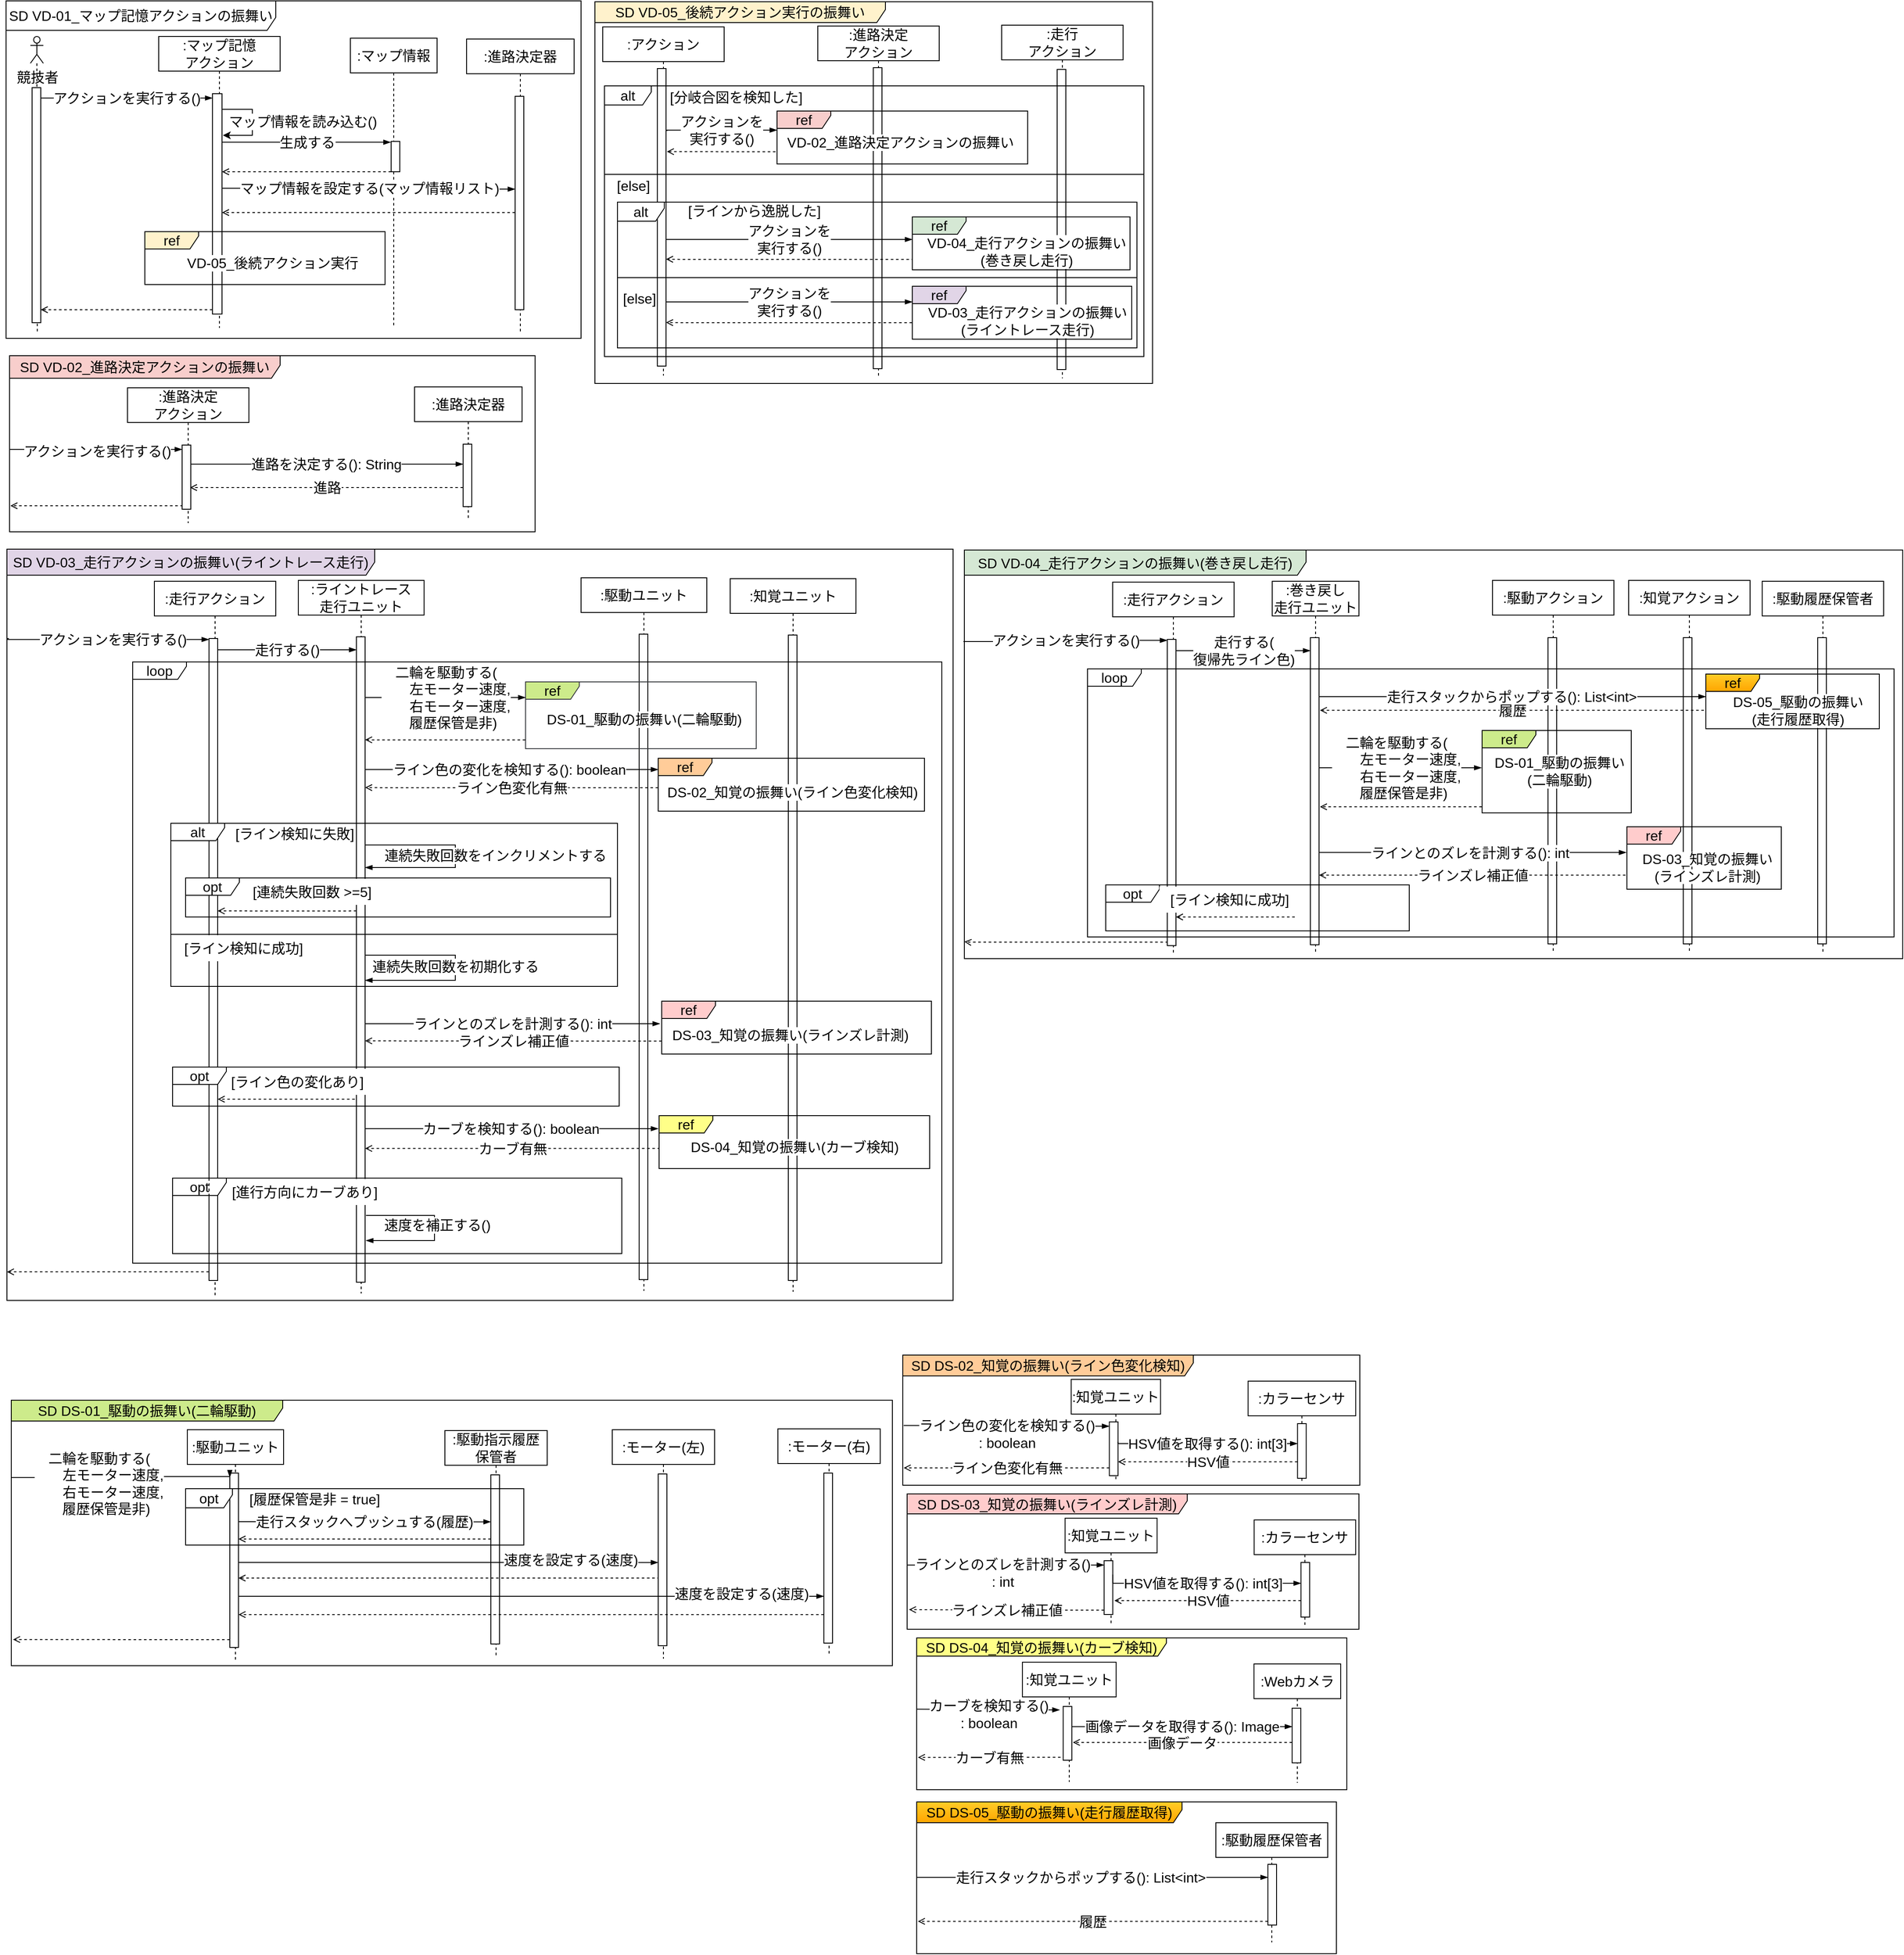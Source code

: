 <mxfile version="28.0.6">
  <diagram name="Page-1" id="2YBvvXClWsGukQMizWep">
    <mxGraphModel dx="1442" dy="2875" grid="0" gridSize="10" guides="0" tooltips="1" connect="1" arrows="1" fold="1" page="0" pageScale="1" pageWidth="850" pageHeight="1100" math="0" shadow="0">
      <root>
        <mxCell id="0" />
        <mxCell id="1" parent="0" />
        <mxCell id="36_zSDRFwsg6Uc3Kkc7h-48" value=":駆動ユニット" style="shape=umlLifeline;perimeter=lifelinePerimeter;whiteSpace=wrap;html=1;container=1;dropTarget=0;collapsible=0;recursiveResize=0;outlineConnect=0;portConstraint=eastwest;newEdgeStyle={&quot;curved&quot;:0,&quot;rounded&quot;:0};fontSize=16;" vertex="1" parent="1">
          <mxGeometry x="671" y="-1315" width="145" height="822" as="geometry" />
        </mxCell>
        <mxCell id="36_zSDRFwsg6Uc3Kkc7h-49" value="" style="html=1;points=[[0,0,0,0,5],[0,1,0,0,-5],[1,0,0,0,5],[1,1,0,0,-5]];perimeter=orthogonalPerimeter;outlineConnect=0;targetShapes=umlLifeline;portConstraint=eastwest;newEdgeStyle={&quot;curved&quot;:0,&quot;rounded&quot;:0};fontSize=16;" vertex="1" parent="36_zSDRFwsg6Uc3Kkc7h-48">
          <mxGeometry x="67" y="65" width="10" height="744" as="geometry" />
        </mxCell>
        <mxCell id="36_zSDRFwsg6Uc3Kkc7h-51" value=":知覚ユニット" style="shape=umlLifeline;perimeter=lifelinePerimeter;whiteSpace=wrap;html=1;container=1;dropTarget=0;collapsible=0;recursiveResize=0;outlineConnect=0;portConstraint=eastwest;newEdgeStyle={&quot;curved&quot;:0,&quot;rounded&quot;:0};fontSize=16;" vertex="1" parent="1">
          <mxGeometry x="843" y="-1314" width="145" height="822" as="geometry" />
        </mxCell>
        <mxCell id="36_zSDRFwsg6Uc3Kkc7h-52" value="" style="html=1;points=[[0,0,0,0,5],[0,1,0,0,-5],[1,0,0,0,5],[1,1,0,0,-5]];perimeter=orthogonalPerimeter;outlineConnect=0;targetShapes=umlLifeline;portConstraint=eastwest;newEdgeStyle={&quot;curved&quot;:0,&quot;rounded&quot;:0};fontSize=16;" vertex="1" parent="36_zSDRFwsg6Uc3Kkc7h-51">
          <mxGeometry x="67" y="65" width="10" height="744" as="geometry" />
        </mxCell>
        <mxCell id="2uVVyCbOGM7wtyj-_gAp-12" value=":駆動ユニット" style="shape=umlLifeline;perimeter=lifelinePerimeter;whiteSpace=wrap;html=1;container=1;dropTarget=0;collapsible=0;recursiveResize=0;outlineConnect=0;portConstraint=eastwest;newEdgeStyle={&quot;curved&quot;:0,&quot;rounded&quot;:0};fontSize=16;" parent="1" vertex="1">
          <mxGeometry x="217" y="-333" width="111" height="266" as="geometry" />
        </mxCell>
        <mxCell id="2uVVyCbOGM7wtyj-_gAp-13" value="" style="html=1;points=[[0,0,0,0,5],[0,1,0,0,-5],[1,0,0,0,5],[1,1,0,0,-5]];perimeter=orthogonalPerimeter;outlineConnect=0;targetShapes=umlLifeline;portConstraint=eastwest;newEdgeStyle={&quot;curved&quot;:0,&quot;rounded&quot;:0};fontSize=16;" parent="2uVVyCbOGM7wtyj-_gAp-12" vertex="1">
          <mxGeometry x="49" y="50" width="10" height="201" as="geometry" />
        </mxCell>
        <mxCell id="2uVVyCbOGM7wtyj-_gAp-14" value=":駆動指示履歴保管者" style="shape=umlLifeline;perimeter=lifelinePerimeter;whiteSpace=wrap;html=1;container=1;dropTarget=0;collapsible=0;recursiveResize=0;outlineConnect=0;portConstraint=eastwest;newEdgeStyle={&quot;curved&quot;:0,&quot;rounded&quot;:0};fontSize=16;" parent="1" vertex="1">
          <mxGeometry x="514" y="-332" width="118" height="260" as="geometry" />
        </mxCell>
        <mxCell id="2uVVyCbOGM7wtyj-_gAp-15" value="" style="html=1;points=[[0,0,0,0,5],[0,1,0,0,-5],[1,0,0,0,5],[1,1,0,0,-5]];perimeter=orthogonalPerimeter;outlineConnect=0;targetShapes=umlLifeline;portConstraint=eastwest;newEdgeStyle={&quot;curved&quot;:0,&quot;rounded&quot;:0};fontSize=16;" parent="2uVVyCbOGM7wtyj-_gAp-14" vertex="1">
          <mxGeometry x="53" y="51" width="10" height="195" as="geometry" />
        </mxCell>
        <mxCell id="2uVVyCbOGM7wtyj-_gAp-16" value=":モーター(左)" style="shape=umlLifeline;perimeter=lifelinePerimeter;whiteSpace=wrap;html=1;container=1;dropTarget=0;collapsible=0;recursiveResize=0;outlineConnect=0;portConstraint=eastwest;newEdgeStyle={&quot;curved&quot;:0,&quot;rounded&quot;:0};fontSize=16;" parent="1" vertex="1">
          <mxGeometry x="707" y="-333" width="118" height="264" as="geometry" />
        </mxCell>
        <mxCell id="2uVVyCbOGM7wtyj-_gAp-17" value="" style="html=1;points=[[0,0,0,0,5],[0,1,0,0,-5],[1,0,0,0,5],[1,1,0,0,-5]];perimeter=orthogonalPerimeter;outlineConnect=0;targetShapes=umlLifeline;portConstraint=eastwest;newEdgeStyle={&quot;curved&quot;:0,&quot;rounded&quot;:0};fontSize=16;" parent="2uVVyCbOGM7wtyj-_gAp-16" vertex="1">
          <mxGeometry x="53" y="51" width="10" height="198" as="geometry" />
        </mxCell>
        <mxCell id="2uVVyCbOGM7wtyj-_gAp-18" value=":モーター(右)" style="shape=umlLifeline;perimeter=lifelinePerimeter;whiteSpace=wrap;html=1;container=1;dropTarget=0;collapsible=0;recursiveResize=0;outlineConnect=0;portConstraint=eastwest;newEdgeStyle={&quot;curved&quot;:0,&quot;rounded&quot;:0};fontSize=16;" parent="1" vertex="1">
          <mxGeometry x="898" y="-334" width="118" height="261" as="geometry" />
        </mxCell>
        <mxCell id="2uVVyCbOGM7wtyj-_gAp-19" value="" style="html=1;points=[[0,0,0,0,5],[0,1,0,0,-5],[1,0,0,0,5],[1,1,0,0,-5]];perimeter=orthogonalPerimeter;outlineConnect=0;targetShapes=umlLifeline;portConstraint=eastwest;newEdgeStyle={&quot;curved&quot;:0,&quot;rounded&quot;:0};fontSize=16;" parent="2uVVyCbOGM7wtyj-_gAp-18" vertex="1">
          <mxGeometry x="53" y="51" width="10" height="196" as="geometry" />
        </mxCell>
        <mxCell id="2uVVyCbOGM7wtyj-_gAp-21" value="二輪を駆動する(&lt;div&gt;　　左モーター速度,&lt;/div&gt;&lt;div&gt;　　右モーター速度,&lt;/div&gt;&lt;div&gt;　履歴保管是非)&lt;/div&gt;" style="edgeStyle=orthogonalEdgeStyle;rounded=0;orthogonalLoop=1;jettySize=auto;html=1;exitX=0;exitY=0.278;exitDx=0;exitDy=0;exitPerimeter=0;endArrow=blockThin;endFill=1;fontSize=16;entryX=0;entryY=0;entryDx=0;entryDy=5;entryPerimeter=0;" parent="1" target="2uVVyCbOGM7wtyj-_gAp-13" edge="1">
          <mxGeometry x="-0.194" y="-8" relative="1" as="geometry">
            <mxPoint x="14" y="-277.932" as="sourcePoint" />
            <mxPoint x="262.0" y="-279" as="targetPoint" />
            <Array as="points">
              <mxPoint x="67" y="-278" />
              <mxPoint x="67" y="-279" />
              <mxPoint x="266" y="-279" />
            </Array>
            <mxPoint as="offset" />
          </mxGeometry>
        </mxCell>
        <mxCell id="2uVVyCbOGM7wtyj-_gAp-20" value="SD DS-01_駆動の振舞い(二輪駆動)" style="shape=umlFrame;whiteSpace=wrap;html=1;pointerEvents=0;width=313;height=24;fontSize=16;fillColor=#cdeb8b;strokeColor=#000000;" parent="1" vertex="1">
          <mxGeometry x="14" y="-367" width="1016" height="306" as="geometry" />
        </mxCell>
        <mxCell id="2uVVyCbOGM7wtyj-_gAp-22" value="走行スタックへプッシュする(履歴&lt;span style=&quot;background-color: light-dark(#ffffff, var(--ge-dark-color, #121212)); color: light-dark(rgb(0, 0, 0), rgb(255, 255, 255));&quot;&gt;)&lt;/span&gt;" style="edgeStyle=orthogonalEdgeStyle;rounded=0;orthogonalLoop=1;jettySize=auto;html=1;curved=0;endArrow=blockThin;endFill=1;fontSize=16;entryX=0;entryY=0.278;entryDx=0;entryDy=0;entryPerimeter=0;" parent="1" target="2uVVyCbOGM7wtyj-_gAp-15" edge="1">
          <mxGeometry relative="1" as="geometry">
            <mxPoint x="276" y="-227" as="sourcePoint" />
            <mxPoint x="499.0" y="-220.957" as="targetPoint" />
            <Array as="points">
              <mxPoint x="278" y="-227" />
              <mxPoint x="276" y="-227" />
            </Array>
          </mxGeometry>
        </mxCell>
        <mxCell id="2uVVyCbOGM7wtyj-_gAp-23" value="opt" style="shape=umlFrame;whiteSpace=wrap;html=1;pointerEvents=0;width=54;height=22;fontSize=16;" parent="1" vertex="1">
          <mxGeometry x="215" y="-265" width="390" height="65" as="geometry" />
        </mxCell>
        <mxCell id="2uVVyCbOGM7wtyj-_gAp-24" value="[履歴保管是非 = true&lt;span style=&quot;background-color: transparent; color: light-dark(rgb(0, 0, 0), rgb(255, 255, 255));&quot;&gt;]&lt;/span&gt;" style="text;html=1;align=center;verticalAlign=middle;whiteSpace=wrap;rounded=0;fontSize=16;" parent="1" vertex="1">
          <mxGeometry x="263" y="-268" width="202" height="30" as="geometry" />
        </mxCell>
        <mxCell id="2uVVyCbOGM7wtyj-_gAp-25" style="edgeStyle=orthogonalEdgeStyle;rounded=0;orthogonalLoop=1;jettySize=auto;html=1;curved=0;dashed=1;endArrow=open;endFill=0;fontSize=16;" parent="1" edge="1">
          <mxGeometry relative="1" as="geometry">
            <mxPoint x="567" y="-207" as="sourcePoint" />
            <mxPoint x="276" y="-207" as="targetPoint" />
            <Array as="points">
              <mxPoint x="418" y="-207" />
              <mxPoint x="418" y="-207" />
            </Array>
          </mxGeometry>
        </mxCell>
        <mxCell id="2uVVyCbOGM7wtyj-_gAp-31" style="edgeStyle=orthogonalEdgeStyle;rounded=0;orthogonalLoop=1;jettySize=auto;html=1;curved=0;dashed=1;endArrow=open;endFill=0;entryX=0.002;entryY=0.872;entryDx=0;entryDy=0;entryPerimeter=0;fontSize=16;" parent="1" source="2uVVyCbOGM7wtyj-_gAp-13" edge="1">
          <mxGeometry relative="1" as="geometry">
            <mxPoint x="261" y="-82.0" as="sourcePoint" />
            <mxPoint x="16.032" y="-91.168" as="targetPoint" />
            <Array as="points">
              <mxPoint x="199" y="-91" />
              <mxPoint x="199" y="-91" />
            </Array>
          </mxGeometry>
        </mxCell>
        <mxCell id="2uVVyCbOGM7wtyj-_gAp-32" value="SD DS-02_知覚の振舞い(ライン色変化検知)" style="shape=umlFrame;whiteSpace=wrap;html=1;pointerEvents=0;width=335;height=24;fontSize=16;fillColor=#ffcc99;strokeColor=#000000;" parent="1" vertex="1">
          <mxGeometry x="1042" y="-419" width="527" height="150" as="geometry" />
        </mxCell>
        <mxCell id="2uVVyCbOGM7wtyj-_gAp-33" value=":知覚ユニット" style="shape=umlLifeline;perimeter=lifelinePerimeter;whiteSpace=wrap;html=1;container=1;dropTarget=0;collapsible=0;recursiveResize=0;outlineConnect=0;portConstraint=eastwest;newEdgeStyle={&quot;curved&quot;:0,&quot;rounded&quot;:0};fontSize=16;" parent="1" vertex="1">
          <mxGeometry x="1236.19" y="-391" width="103.06" height="117" as="geometry" />
        </mxCell>
        <mxCell id="2uVVyCbOGM7wtyj-_gAp-34" value="" style="html=1;points=[[0,0,0,0,5],[0,1,0,0,-5],[1,0,0,0,5],[1,1,0,0,-5]];perimeter=orthogonalPerimeter;outlineConnect=0;targetShapes=umlLifeline;portConstraint=eastwest;newEdgeStyle={&quot;curved&quot;:0,&quot;rounded&quot;:0};fontSize=16;" parent="2uVVyCbOGM7wtyj-_gAp-33" vertex="1">
          <mxGeometry x="44" y="49" width="10" height="62" as="geometry" />
        </mxCell>
        <mxCell id="2uVVyCbOGM7wtyj-_gAp-35" value=":カラーセンサ" style="shape=umlLifeline;perimeter=lifelinePerimeter;whiteSpace=wrap;html=1;container=1;dropTarget=0;collapsible=0;recursiveResize=0;outlineConnect=0;portConstraint=eastwest;newEdgeStyle={&quot;curved&quot;:0,&quot;rounded&quot;:0};fontSize=16;" parent="1" vertex="1">
          <mxGeometry x="1440.19" y="-389" width="124.06" height="117" as="geometry" />
        </mxCell>
        <mxCell id="2uVVyCbOGM7wtyj-_gAp-36" value="" style="html=1;points=[[0,0,0,0,5],[0,1,0,0,-5],[1,0,0,0,5],[1,1,0,0,-5]];perimeter=orthogonalPerimeter;outlineConnect=0;targetShapes=umlLifeline;portConstraint=eastwest;newEdgeStyle={&quot;curved&quot;:0,&quot;rounded&quot;:0};fontSize=16;" parent="2uVVyCbOGM7wtyj-_gAp-35" vertex="1">
          <mxGeometry x="57" y="49" width="10" height="63" as="geometry" />
        </mxCell>
        <mxCell id="2uVVyCbOGM7wtyj-_gAp-37" value="ライン色の変化を検知する()&lt;div&gt;: boolean&lt;/div&gt;" style="edgeStyle=orthogonalEdgeStyle;rounded=0;orthogonalLoop=1;jettySize=auto;html=1;entryX=0;entryY=0;entryDx=0;entryDy=5;entryPerimeter=0;endArrow=blockThin;endFill=1;fontSize=16;exitX=0.002;exitY=0.541;exitDx=0;exitDy=0;exitPerimeter=0;" parent="1" source="2uVVyCbOGM7wtyj-_gAp-32" target="2uVVyCbOGM7wtyj-_gAp-34" edge="1">
          <mxGeometry x="0.004" y="-10" relative="1" as="geometry">
            <Array as="points">
              <mxPoint x="1150" y="-338" />
            </Array>
            <mxPoint as="offset" />
            <mxPoint x="1018" y="-337" as="sourcePoint" />
          </mxGeometry>
        </mxCell>
        <mxCell id="2uVVyCbOGM7wtyj-_gAp-38" value="HSV値を取得する(): int[3]" style="edgeStyle=orthogonalEdgeStyle;rounded=0;orthogonalLoop=1;jettySize=auto;html=1;curved=0;endArrow=blockThin;endFill=1;fontSize=16;" parent="1" target="2uVVyCbOGM7wtyj-_gAp-36" edge="1">
          <mxGeometry relative="1" as="geometry">
            <mxPoint x="1290.19" y="-319" as="sourcePoint" />
            <mxPoint x="1461.19" y="-319" as="targetPoint" />
            <Array as="points">
              <mxPoint x="1290.25" y="-317" />
            </Array>
          </mxGeometry>
        </mxCell>
        <mxCell id="2uVVyCbOGM7wtyj-_gAp-39" value="HSV値" style="edgeStyle=orthogonalEdgeStyle;rounded=0;orthogonalLoop=1;jettySize=auto;html=1;curved=0;endArrow=open;endFill=0;dashed=1;fontSize=16;" parent="1" source="2uVVyCbOGM7wtyj-_gAp-36" edge="1">
          <mxGeometry relative="1" as="geometry">
            <mxPoint x="1516.72" y="-297" as="sourcePoint" />
            <mxPoint x="1290.19" y="-296" as="targetPoint" />
            <Array as="points">
              <mxPoint x="1403" y="-296" />
              <mxPoint x="1403" y="-296" />
            </Array>
          </mxGeometry>
        </mxCell>
        <mxCell id="2uVVyCbOGM7wtyj-_gAp-40" value="ライン色変化有無" style="edgeStyle=orthogonalEdgeStyle;rounded=0;orthogonalLoop=1;jettySize=auto;html=1;curved=0;endArrow=open;endFill=0;dashed=1;entryX=0.002;entryY=0.867;entryDx=0;entryDy=0;entryPerimeter=0;fontSize=16;" parent="1" source="2uVVyCbOGM7wtyj-_gAp-34" target="2uVVyCbOGM7wtyj-_gAp-32" edge="1">
          <mxGeometry relative="1" as="geometry">
            <mxPoint x="1235.19" y="-285" as="sourcePoint" />
            <mxPoint x="969.015" y="-285.325" as="targetPoint" />
            <Array as="points">
              <mxPoint x="1153" y="-289" />
              <mxPoint x="1153" y="-289" />
            </Array>
          </mxGeometry>
        </mxCell>
        <mxCell id="2uVVyCbOGM7wtyj-_gAp-42" value="SD DS-03_知覚の振舞い(ラインズレ計測)" style="shape=umlFrame;whiteSpace=wrap;html=1;pointerEvents=0;width=323;height=23;fontSize=16;fillColor=#ffcccc;strokeColor=#000000;" parent="1" vertex="1">
          <mxGeometry x="1047" y="-259" width="521" height="156" as="geometry" />
        </mxCell>
        <mxCell id="2uVVyCbOGM7wtyj-_gAp-43" value=":知覚ユニット" style="shape=umlLifeline;perimeter=lifelinePerimeter;whiteSpace=wrap;html=1;container=1;dropTarget=0;collapsible=0;recursiveResize=0;outlineConnect=0;portConstraint=eastwest;newEdgeStyle={&quot;curved&quot;:0,&quot;rounded&quot;:0};fontSize=16;" parent="1" vertex="1">
          <mxGeometry x="1229.16" y="-231" width="106.06" height="121" as="geometry" />
        </mxCell>
        <mxCell id="2uVVyCbOGM7wtyj-_gAp-44" value="" style="html=1;points=[[0,0,0,0,5],[0,1,0,0,-5],[1,0,0,0,5],[1,1,0,0,-5]];perimeter=orthogonalPerimeter;outlineConnect=0;targetShapes=umlLifeline;portConstraint=eastwest;newEdgeStyle={&quot;curved&quot;:0,&quot;rounded&quot;:0};fontSize=16;" parent="2uVVyCbOGM7wtyj-_gAp-43" vertex="1">
          <mxGeometry x="45" y="49" width="10" height="62" as="geometry" />
        </mxCell>
        <mxCell id="2uVVyCbOGM7wtyj-_gAp-45" value=":カラーセンサ" style="shape=umlLifeline;perimeter=lifelinePerimeter;whiteSpace=wrap;html=1;container=1;dropTarget=0;collapsible=0;recursiveResize=0;outlineConnect=0;portConstraint=eastwest;newEdgeStyle={&quot;curved&quot;:0,&quot;rounded&quot;:0};fontSize=16;" parent="1" vertex="1">
          <mxGeometry x="1447.16" y="-229" width="117.06" height="121" as="geometry" />
        </mxCell>
        <mxCell id="2uVVyCbOGM7wtyj-_gAp-46" value="" style="html=1;points=[[0,0,0,0,5],[0,1,0,0,-5],[1,0,0,0,5],[1,1,0,0,-5]];perimeter=orthogonalPerimeter;outlineConnect=0;targetShapes=umlLifeline;portConstraint=eastwest;newEdgeStyle={&quot;curved&quot;:0,&quot;rounded&quot;:0};fontSize=16;" parent="2uVVyCbOGM7wtyj-_gAp-45" vertex="1">
          <mxGeometry x="54" y="49" width="10" height="63" as="geometry" />
        </mxCell>
        <mxCell id="2uVVyCbOGM7wtyj-_gAp-47" value="ラインとのズレを計測する()&lt;div&gt;: int&lt;/div&gt;" style="edgeStyle=orthogonalEdgeStyle;rounded=0;orthogonalLoop=1;jettySize=auto;html=1;entryX=0;entryY=0;entryDx=0;entryDy=5;entryPerimeter=0;exitX=0;exitY=0.311;exitDx=0;exitDy=0;exitPerimeter=0;endArrow=blockThin;endFill=1;fontSize=16;" parent="1" source="2uVVyCbOGM7wtyj-_gAp-42" target="2uVVyCbOGM7wtyj-_gAp-44" edge="1">
          <mxGeometry x="0.101" y="-9" relative="1" as="geometry">
            <Array as="points">
              <mxPoint x="1047" y="-177" />
            </Array>
            <mxPoint as="offset" />
          </mxGeometry>
        </mxCell>
        <mxCell id="2uVVyCbOGM7wtyj-_gAp-48" value="HSV値を取得する(): int[3]" style="edgeStyle=orthogonalEdgeStyle;rounded=0;orthogonalLoop=1;jettySize=auto;html=1;curved=0;endArrow=blockThin;endFill=1;fontSize=16;" parent="1" target="2uVVyCbOGM7wtyj-_gAp-46" edge="1">
          <mxGeometry relative="1" as="geometry">
            <mxPoint x="1284.16" y="-166" as="sourcePoint" />
            <mxPoint x="1492.16" y="-156.0" as="targetPoint" />
            <Array as="points">
              <mxPoint x="1284" y="-156" />
            </Array>
          </mxGeometry>
        </mxCell>
        <mxCell id="2uVVyCbOGM7wtyj-_gAp-49" value="HSV値" style="edgeStyle=orthogonalEdgeStyle;rounded=0;orthogonalLoop=1;jettySize=auto;html=1;curved=0;endArrow=open;endFill=0;dashed=1;fontSize=16;" parent="1" source="2uVVyCbOGM7wtyj-_gAp-46" edge="1">
          <mxGeometry relative="1" as="geometry">
            <mxPoint x="1492.16" y="-137.973" as="sourcePoint" />
            <mxPoint x="1286" y="-136" as="targetPoint" />
            <Array as="points">
              <mxPoint x="1394" y="-136" />
              <mxPoint x="1394" y="-136" />
            </Array>
          </mxGeometry>
        </mxCell>
        <mxCell id="2uVVyCbOGM7wtyj-_gAp-50" value="ラインズレ補正値" style="edgeStyle=orthogonalEdgeStyle;rounded=0;orthogonalLoop=1;jettySize=auto;html=1;curved=0;endArrow=open;endFill=0;dashed=1;fontSize=16;entryX=0.004;entryY=0.855;entryDx=0;entryDy=0;entryPerimeter=0;" parent="1" source="2uVVyCbOGM7wtyj-_gAp-44" target="2uVVyCbOGM7wtyj-_gAp-42" edge="1">
          <mxGeometry relative="1" as="geometry">
            <mxPoint x="1229.16" y="-125" as="sourcePoint" />
            <mxPoint x="1044" y="-123" as="targetPoint" />
            <Array as="points">
              <mxPoint x="1160" y="-125" />
              <mxPoint x="1160" y="-125" />
            </Array>
          </mxGeometry>
        </mxCell>
        <mxCell id="2uVVyCbOGM7wtyj-_gAp-51" value="SD DS-04_知覚の振舞い(カーブ検知)" style="shape=umlFrame;whiteSpace=wrap;html=1;pointerEvents=0;width=288;height=21;fontSize=16;fillColor=#ffff88;strokeColor=#000000;" parent="1" vertex="1">
          <mxGeometry x="1058" y="-93" width="496" height="175" as="geometry" />
        </mxCell>
        <mxCell id="2uVVyCbOGM7wtyj-_gAp-52" value=":知覚ユニット" style="shape=umlLifeline;perimeter=lifelinePerimeter;whiteSpace=wrap;html=1;container=1;dropTarget=0;collapsible=0;recursiveResize=0;outlineConnect=0;portConstraint=eastwest;newEdgeStyle={&quot;curved&quot;:0,&quot;rounded&quot;:0};fontSize=16;" parent="1" vertex="1">
          <mxGeometry x="1179.94" y="-65" width="108.06" height="138" as="geometry" />
        </mxCell>
        <mxCell id="2uVVyCbOGM7wtyj-_gAp-53" value="" style="html=1;points=[[0,0,0,0,5],[0,1,0,0,-5],[1,0,0,0,5],[1,1,0,0,-5]];perimeter=orthogonalPerimeter;outlineConnect=0;targetShapes=umlLifeline;portConstraint=eastwest;newEdgeStyle={&quot;curved&quot;:0,&quot;rounded&quot;:0};fontSize=16;" parent="2uVVyCbOGM7wtyj-_gAp-52" vertex="1">
          <mxGeometry x="47" y="51" width="10" height="62" as="geometry" />
        </mxCell>
        <mxCell id="2uVVyCbOGM7wtyj-_gAp-54" value=":Webカメラ" style="shape=umlLifeline;perimeter=lifelinePerimeter;whiteSpace=wrap;html=1;container=1;dropTarget=0;collapsible=0;recursiveResize=0;outlineConnect=0;portConstraint=eastwest;newEdgeStyle={&quot;curved&quot;:0,&quot;rounded&quot;:0};fontSize=16;" parent="1" vertex="1">
          <mxGeometry x="1446.94" y="-63" width="100" height="137" as="geometry" />
        </mxCell>
        <mxCell id="2uVVyCbOGM7wtyj-_gAp-55" value="" style="html=1;points=[[0,0,0,0,5],[0,1,0,0,-5],[1,0,0,0,5],[1,1,0,0,-5]];perimeter=orthogonalPerimeter;outlineConnect=0;targetShapes=umlLifeline;portConstraint=eastwest;newEdgeStyle={&quot;curved&quot;:0,&quot;rounded&quot;:0};fontSize=16;" parent="2uVVyCbOGM7wtyj-_gAp-54" vertex="1">
          <mxGeometry x="44" y="51" width="10" height="63" as="geometry" />
        </mxCell>
        <mxCell id="2uVVyCbOGM7wtyj-_gAp-56" value="カーブを検知する()&lt;div&gt;: boolean&lt;/div&gt;" style="edgeStyle=orthogonalEdgeStyle;rounded=0;orthogonalLoop=1;jettySize=auto;html=1;entryX=0;entryY=0;entryDx=0;entryDy=5;entryPerimeter=0;endArrow=blockThin;endFill=1;fontSize=16;exitX=0;exitY=0.469;exitDx=0;exitDy=0;exitPerimeter=0;" parent="1" source="2uVVyCbOGM7wtyj-_gAp-51" edge="1">
          <mxGeometry x="0.007" y="-5" relative="1" as="geometry">
            <Array as="points">
              <mxPoint x="1223" y="-11" />
            </Array>
            <mxPoint as="offset" />
            <mxPoint x="1038" y="-11" as="sourcePoint" />
            <mxPoint x="1222.94" y="-10" as="targetPoint" />
          </mxGeometry>
        </mxCell>
        <mxCell id="2uVVyCbOGM7wtyj-_gAp-57" value="画像データを取得する(): Image" style="edgeStyle=orthogonalEdgeStyle;rounded=0;orthogonalLoop=1;jettySize=auto;html=1;curved=0;endArrow=blockThin;endFill=1;entryX=0.006;entryY=0.337;entryDx=0;entryDy=0;entryPerimeter=0;fontSize=16;" parent="1" source="2uVVyCbOGM7wtyj-_gAp-53" target="2uVVyCbOGM7wtyj-_gAp-55" edge="1">
          <mxGeometry relative="1" as="geometry">
            <mxPoint x="1238" y="9" as="sourcePoint" />
            <mxPoint x="1404.94" y="9" as="targetPoint" />
            <Array as="points">
              <mxPoint x="1364" y="10" />
            </Array>
          </mxGeometry>
        </mxCell>
        <mxCell id="2uVVyCbOGM7wtyj-_gAp-58" value="画像データ" style="edgeStyle=orthogonalEdgeStyle;rounded=0;orthogonalLoop=1;jettySize=auto;html=1;curved=0;endArrow=open;endFill=0;dashed=1;entryX=1.121;entryY=0.669;entryDx=0;entryDy=0;entryPerimeter=0;fontSize=16;" parent="1" source="2uVVyCbOGM7wtyj-_gAp-55" target="2uVVyCbOGM7wtyj-_gAp-53" edge="1">
          <mxGeometry relative="1" as="geometry">
            <mxPoint x="1404.94" y="27" as="sourcePoint" />
            <mxPoint x="1235" y="27" as="targetPoint" />
            <Array as="points">
              <mxPoint x="1324" y="27" />
            </Array>
          </mxGeometry>
        </mxCell>
        <mxCell id="2uVVyCbOGM7wtyj-_gAp-59" value="カーブ有無" style="edgeStyle=orthogonalEdgeStyle;rounded=0;orthogonalLoop=1;jettySize=auto;html=1;curved=0;endArrow=open;endFill=0;dashed=1;fontSize=16;entryX=0.003;entryY=0.787;entryDx=0;entryDy=0;entryPerimeter=0;" parent="1" target="2uVVyCbOGM7wtyj-_gAp-51" edge="1">
          <mxGeometry relative="1" as="geometry">
            <mxPoint x="1223.94" y="44.675" as="sourcePoint" />
            <mxPoint x="963.115" y="44.25" as="targetPoint" />
            <Array as="points">
              <mxPoint x="1139" y="44" />
              <mxPoint x="1139" y="44" />
            </Array>
          </mxGeometry>
        </mxCell>
        <mxCell id="2uVVyCbOGM7wtyj-_gAp-60" value=":マップ情報" style="shape=umlLifeline;perimeter=lifelinePerimeter;whiteSpace=wrap;html=1;container=1;dropTarget=0;collapsible=0;recursiveResize=0;outlineConnect=0;portConstraint=eastwest;newEdgeStyle={&quot;curved&quot;:0,&quot;rounded&quot;:0};fontSize=16;" parent="1" vertex="1">
          <mxGeometry x="405" y="-1937" width="100" height="331" as="geometry" />
        </mxCell>
        <mxCell id="2uVVyCbOGM7wtyj-_gAp-61" value="" style="html=1;points=[[0,0,0,0,5],[0,1,0,0,-5],[1,0,0,0,5],[1,1,0,0,-5]];perimeter=orthogonalPerimeter;outlineConnect=0;targetShapes=umlLifeline;portConstraint=eastwest;newEdgeStyle={&quot;curved&quot;:0,&quot;rounded&quot;:0};fontSize=16;" parent="2uVVyCbOGM7wtyj-_gAp-60" vertex="1">
          <mxGeometry x="47" y="119" width="10" height="35" as="geometry" />
        </mxCell>
        <mxCell id="2uVVyCbOGM7wtyj-_gAp-62" value=":進路決定器" style="shape=umlLifeline;perimeter=lifelinePerimeter;whiteSpace=wrap;html=1;container=1;dropTarget=0;collapsible=0;recursiveResize=0;outlineConnect=0;portConstraint=eastwest;newEdgeStyle={&quot;curved&quot;:0,&quot;rounded&quot;:0};fontSize=16;" parent="1" vertex="1">
          <mxGeometry x="539" y="-1936" width="124" height="337" as="geometry" />
        </mxCell>
        <mxCell id="2uVVyCbOGM7wtyj-_gAp-63" value="" style="html=1;points=[[0,0,0,0,5],[0,1,0,0,-5],[1,0,0,0,5],[1,1,0,0,-5]];perimeter=orthogonalPerimeter;outlineConnect=0;targetShapes=umlLifeline;portConstraint=eastwest;newEdgeStyle={&quot;curved&quot;:0,&quot;rounded&quot;:0};fontSize=16;" parent="2uVVyCbOGM7wtyj-_gAp-62" vertex="1">
          <mxGeometry x="56" y="66" width="10" height="246" as="geometry" />
        </mxCell>
        <mxCell id="2uVVyCbOGM7wtyj-_gAp-64" value=":マップ記憶&lt;div&gt;アクション&lt;/div&gt;" style="shape=umlLifeline;perimeter=lifelinePerimeter;whiteSpace=wrap;html=1;container=1;dropTarget=0;collapsible=0;recursiveResize=0;outlineConnect=0;portConstraint=eastwest;newEdgeStyle={&quot;curved&quot;:0,&quot;rounded&quot;:0};fontSize=16;" parent="1" vertex="1">
          <mxGeometry x="184" y="-1939" width="140" height="336" as="geometry" />
        </mxCell>
        <mxCell id="2uVVyCbOGM7wtyj-_gAp-65" value="" style="html=1;points=[[0,0,0,0,5],[0,1,0,0,-5],[1,0,0,0,5],[1,1,0,0,-5]];perimeter=orthogonalPerimeter;outlineConnect=0;targetShapes=umlLifeline;portConstraint=eastwest;newEdgeStyle={&quot;curved&quot;:0,&quot;rounded&quot;:0};fontSize=16;" parent="2uVVyCbOGM7wtyj-_gAp-64" vertex="1">
          <mxGeometry x="62" y="66" width="11" height="254" as="geometry" />
        </mxCell>
        <mxCell id="xW1PzYloGXxQ3qaZ5rGm-2" value="マップ情報を読み込む()" style="edgeStyle=orthogonalEdgeStyle;rounded=0;orthogonalLoop=1;jettySize=auto;html=1;curved=0;fontSize=16;" parent="2uVVyCbOGM7wtyj-_gAp-64" edge="1">
          <mxGeometry x="0.124" y="58" relative="1" as="geometry">
            <mxPoint x="73" y="68.5" as="sourcePoint" />
            <mxPoint x="74" y="114" as="targetPoint" />
            <Array as="points">
              <mxPoint x="73" y="84" />
              <mxPoint x="108" y="84" />
              <mxPoint x="108" y="114" />
            </Array>
            <mxPoint as="offset" />
          </mxGeometry>
        </mxCell>
        <mxCell id="2uVVyCbOGM7wtyj-_gAp-68" value="SD VD-01_マップ記憶アクションの振舞い" style="shape=umlFrame;whiteSpace=wrap;html=1;pointerEvents=0;width=311;height=34;fontSize=16;" parent="1" vertex="1">
          <mxGeometry x="8" y="-1980" width="663" height="389" as="geometry" />
        </mxCell>
        <mxCell id="2uVVyCbOGM7wtyj-_gAp-70" value="生成する" style="edgeStyle=orthogonalEdgeStyle;rounded=0;orthogonalLoop=1;jettySize=auto;html=1;curved=0;entryX=-0.041;entryY=0.027;entryDx=0;entryDy=0;entryPerimeter=0;endArrow=blockThin;endFill=1;fontSize=16;" parent="1" source="2uVVyCbOGM7wtyj-_gAp-65" target="2uVVyCbOGM7wtyj-_gAp-61" edge="1">
          <mxGeometry relative="1" as="geometry">
            <Array as="points">
              <mxPoint x="420" y="-1817" />
            </Array>
          </mxGeometry>
        </mxCell>
        <mxCell id="2uVVyCbOGM7wtyj-_gAp-72" style="edgeStyle=orthogonalEdgeStyle;rounded=0;orthogonalLoop=1;jettySize=auto;html=1;curved=0;endArrow=open;endFill=0;dashed=1;fontSize=16;" parent="1" source="2uVVyCbOGM7wtyj-_gAp-61" target="2uVVyCbOGM7wtyj-_gAp-65" edge="1">
          <mxGeometry relative="1" as="geometry">
            <Array as="points">
              <mxPoint x="358" y="-1783" />
              <mxPoint x="358" y="-1783" />
            </Array>
          </mxGeometry>
        </mxCell>
        <mxCell id="2uVVyCbOGM7wtyj-_gAp-73" value="マップ情報を設定する(マップ情報リスト)" style="edgeStyle=orthogonalEdgeStyle;rounded=0;orthogonalLoop=1;jettySize=auto;html=1;curved=0;fontSize=16;endArrow=blockThin;endFill=1;" parent="1" target="2uVVyCbOGM7wtyj-_gAp-63" edge="1">
          <mxGeometry relative="1" as="geometry">
            <mxPoint x="257" y="-1764" as="sourcePoint" />
            <mxPoint x="560" y="-1764" as="targetPoint" />
            <Array as="points">
              <mxPoint x="428" y="-1763" />
            </Array>
          </mxGeometry>
        </mxCell>
        <mxCell id="2uVVyCbOGM7wtyj-_gAp-75" value="" style="edgeStyle=orthogonalEdgeStyle;rounded=0;orthogonalLoop=1;jettySize=auto;html=1;curved=0;endArrow=open;endFill=0;dashed=1;fontSize=16;" parent="1" source="2uVVyCbOGM7wtyj-_gAp-63" target="2uVVyCbOGM7wtyj-_gAp-65" edge="1">
          <mxGeometry relative="1" as="geometry">
            <mxPoint x="559" y="-1737" as="sourcePoint" />
            <mxPoint x="422" y="-1737" as="targetPoint" />
            <Array as="points">
              <mxPoint x="408" y="-1736" />
              <mxPoint x="408" y="-1736" />
            </Array>
          </mxGeometry>
        </mxCell>
        <mxCell id="2uVVyCbOGM7wtyj-_gAp-79" value=":進路決定器" style="shape=umlLifeline;perimeter=lifelinePerimeter;whiteSpace=wrap;html=1;container=1;dropTarget=0;collapsible=0;recursiveResize=0;outlineConnect=0;portConstraint=eastwest;newEdgeStyle={&quot;curved&quot;:0,&quot;rounded&quot;:0};fontSize=16;" parent="1" vertex="1">
          <mxGeometry x="479" y="-1535" width="124" height="154" as="geometry" />
        </mxCell>
        <mxCell id="2uVVyCbOGM7wtyj-_gAp-80" value="" style="html=1;points=[[0,0,0,0,5],[0,1,0,0,-5],[1,0,0,0,5],[1,1,0,0,-5]];perimeter=orthogonalPerimeter;outlineConnect=0;targetShapes=umlLifeline;portConstraint=eastwest;newEdgeStyle={&quot;curved&quot;:0,&quot;rounded&quot;:0};fontSize=16;" parent="2uVVyCbOGM7wtyj-_gAp-79" vertex="1">
          <mxGeometry x="56" y="66" width="10" height="72" as="geometry" />
        </mxCell>
        <mxCell id="2uVVyCbOGM7wtyj-_gAp-81" value=":進路決定&lt;div&gt;アクション&lt;/div&gt;" style="shape=umlLifeline;perimeter=lifelinePerimeter;whiteSpace=wrap;html=1;container=1;dropTarget=0;collapsible=0;recursiveResize=0;outlineConnect=0;portConstraint=eastwest;newEdgeStyle={&quot;curved&quot;:0,&quot;rounded&quot;:0};fontSize=16;" parent="1" vertex="1">
          <mxGeometry x="148" y="-1534" width="140" height="156" as="geometry" />
        </mxCell>
        <mxCell id="2uVVyCbOGM7wtyj-_gAp-82" value="" style="html=1;points=[[0,0,0,0,5],[0,1,0,0,-5],[1,0,0,0,5],[1,1,0,0,-5]];perimeter=orthogonalPerimeter;outlineConnect=0;targetShapes=umlLifeline;portConstraint=eastwest;newEdgeStyle={&quot;curved&quot;:0,&quot;rounded&quot;:0};fontSize=16;" parent="2uVVyCbOGM7wtyj-_gAp-81" vertex="1">
          <mxGeometry x="63" y="66" width="10" height="74" as="geometry" />
        </mxCell>
        <mxCell id="2uVVyCbOGM7wtyj-_gAp-83" value="アクションを実行する()" style="edgeStyle=orthogonalEdgeStyle;rounded=0;orthogonalLoop=1;jettySize=auto;html=1;exitX=0;exitY=0.537;exitDx=0;exitDy=0;exitPerimeter=0;endArrow=blockThin;endFill=1;fontSize=16;entryX=0;entryY=0;entryDx=0;entryDy=5;entryPerimeter=0;" parent="1" source="2uVVyCbOGM7wtyj-_gAp-84" target="2uVVyCbOGM7wtyj-_gAp-82" edge="1">
          <mxGeometry x="0.027" y="-2" relative="1" as="geometry">
            <mxPoint x="37" y="-1466.912" as="sourcePoint" />
            <mxPoint x="151" y="-1466.905" as="targetPoint" />
            <Array as="points">
              <mxPoint x="12" y="-1463" />
            </Array>
            <mxPoint as="offset" />
          </mxGeometry>
        </mxCell>
        <mxCell id="2uVVyCbOGM7wtyj-_gAp-84" value="SD VD-02_進路決定アクションの振舞い" style="shape=umlFrame;whiteSpace=wrap;html=1;pointerEvents=0;width=312;height=26;fontSize=16;fillColor=#f8cecc;strokeColor=default;" parent="1" vertex="1">
          <mxGeometry x="12" y="-1571" width="606" height="203" as="geometry" />
        </mxCell>
        <mxCell id="2uVVyCbOGM7wtyj-_gAp-87" value="進路を決定する(): String" style="edgeStyle=orthogonalEdgeStyle;rounded=0;orthogonalLoop=1;jettySize=auto;html=1;curved=0;fontSize=16;endArrow=blockThin;endFill=1;" parent="1" target="2uVVyCbOGM7wtyj-_gAp-80" edge="1">
          <mxGeometry relative="1" as="geometry">
            <mxPoint x="221" y="-1448" as="sourcePoint" />
            <mxPoint x="497" y="-1448" as="targetPoint" />
            <Array as="points">
              <mxPoint x="221" y="-1448" />
              <mxPoint x="221" y="-1446" />
            </Array>
          </mxGeometry>
        </mxCell>
        <mxCell id="2uVVyCbOGM7wtyj-_gAp-88" value="進路" style="edgeStyle=orthogonalEdgeStyle;rounded=0;orthogonalLoop=1;jettySize=auto;html=1;curved=0;endArrow=open;endFill=0;dashed=1;fontSize=16;" parent="1" source="2uVVyCbOGM7wtyj-_gAp-80" edge="1">
          <mxGeometry relative="1" as="geometry">
            <mxPoint x="496" y="-1421" as="sourcePoint" />
            <mxPoint x="220" y="-1419" as="targetPoint" />
            <Array as="points">
              <mxPoint x="412" y="-1419" />
              <mxPoint x="412" y="-1419" />
            </Array>
          </mxGeometry>
        </mxCell>
        <mxCell id="2uVVyCbOGM7wtyj-_gAp-89" style="edgeStyle=orthogonalEdgeStyle;rounded=0;orthogonalLoop=1;jettySize=auto;html=1;curved=0;endArrow=open;endFill=0;dashed=1;fontSize=16;exitX=0;exitY=1;exitDx=0;exitDy=-5;exitPerimeter=0;" parent="1" source="2uVVyCbOGM7wtyj-_gAp-82" edge="1">
          <mxGeometry relative="1" as="geometry">
            <mxPoint x="150" y="-1398" as="sourcePoint" />
            <mxPoint x="13" y="-1398" as="targetPoint" />
            <Array as="points">
              <mxPoint x="211" y="-1398" />
            </Array>
          </mxGeometry>
        </mxCell>
        <mxCell id="2uVVyCbOGM7wtyj-_gAp-91" value=":ライントレース&lt;div&gt;走行ユニット&lt;/div&gt;" style="shape=umlLifeline;perimeter=lifelinePerimeter;whiteSpace=wrap;html=1;container=1;dropTarget=0;collapsible=0;recursiveResize=0;outlineConnect=0;portConstraint=eastwest;newEdgeStyle={&quot;curved&quot;:0,&quot;rounded&quot;:0};fontSize=16;" parent="1" vertex="1">
          <mxGeometry x="345" y="-1312" width="145" height="822" as="geometry" />
        </mxCell>
        <mxCell id="2uVVyCbOGM7wtyj-_gAp-92" value="" style="html=1;points=[[0,0,0,0,5],[0,1,0,0,-5],[1,0,0,0,5],[1,1,0,0,-5]];perimeter=orthogonalPerimeter;outlineConnect=0;targetShapes=umlLifeline;portConstraint=eastwest;newEdgeStyle={&quot;curved&quot;:0,&quot;rounded&quot;:0};fontSize=16;" parent="2uVVyCbOGM7wtyj-_gAp-91" vertex="1">
          <mxGeometry x="67" y="65" width="10" height="744" as="geometry" />
        </mxCell>
        <mxCell id="2uVVyCbOGM7wtyj-_gAp-133" value="連続失敗回数をインクリメントする" style="edgeStyle=orthogonalEdgeStyle;rounded=0;orthogonalLoop=1;jettySize=auto;html=1;curved=0;endArrow=blockThin;endFill=1;fontSize=16;" parent="2uVVyCbOGM7wtyj-_gAp-91" edge="1">
          <mxGeometry x="0.028" y="46" relative="1" as="geometry">
            <mxPoint x="77" y="314" as="sourcePoint" />
            <mxPoint x="77" y="331" as="targetPoint" />
            <Array as="points">
              <mxPoint x="77" y="305" />
              <mxPoint x="181" y="305" />
              <mxPoint x="181" y="331" />
            </Array>
            <mxPoint as="offset" />
          </mxGeometry>
        </mxCell>
        <mxCell id="2uVVyCbOGM7wtyj-_gAp-95" value=":走行アクション" style="shape=umlLifeline;perimeter=lifelinePerimeter;whiteSpace=wrap;html=1;container=1;dropTarget=0;collapsible=0;recursiveResize=0;outlineConnect=0;portConstraint=eastwest;newEdgeStyle={&quot;curved&quot;:0,&quot;rounded&quot;:0};fontSize=16;" parent="1" vertex="1">
          <mxGeometry x="179" y="-1311" width="140" height="825" as="geometry" />
        </mxCell>
        <mxCell id="2uVVyCbOGM7wtyj-_gAp-96" value="" style="html=1;points=[[0,0,0,0,5],[0,1,0,0,-5],[1,0,0,0,5],[1,1,0,0,-5]];perimeter=orthogonalPerimeter;outlineConnect=0;targetShapes=umlLifeline;portConstraint=eastwest;newEdgeStyle={&quot;curved&quot;:0,&quot;rounded&quot;:0};fontSize=16;" parent="2uVVyCbOGM7wtyj-_gAp-95" vertex="1">
          <mxGeometry x="63" y="66" width="10" height="740" as="geometry" />
        </mxCell>
        <mxCell id="2uVVyCbOGM7wtyj-_gAp-97" value="アクションを実行する()" style="edgeStyle=orthogonalEdgeStyle;rounded=0;orthogonalLoop=1;jettySize=auto;html=1;exitX=0.002;exitY=0.119;exitDx=0;exitDy=0;exitPerimeter=0;endArrow=blockThin;endFill=1;fontSize=16;" parent="1" source="2uVVyCbOGM7wtyj-_gAp-98" edge="1">
          <mxGeometry x="0.06" relative="1" as="geometry">
            <mxPoint x="128" y="-1243.912" as="sourcePoint" />
            <mxPoint x="242" y="-1243.905" as="targetPoint" />
            <Array as="points">
              <mxPoint x="9" y="-1245" />
            </Array>
            <mxPoint as="offset" />
          </mxGeometry>
        </mxCell>
        <mxCell id="2uVVyCbOGM7wtyj-_gAp-98" value="SD VD-03_走行アクションの振舞い(ライントレース走行)" style="shape=umlFrame;whiteSpace=wrap;html=1;pointerEvents=0;width=424;height=30;fontSize=16;fillColor=#e1d5e7;strokeColor=default;" parent="1" vertex="1">
          <mxGeometry x="9" y="-1348" width="1091" height="866" as="geometry" />
        </mxCell>
        <mxCell id="2uVVyCbOGM7wtyj-_gAp-99" value="走行する()" style="edgeStyle=orthogonalEdgeStyle;rounded=0;orthogonalLoop=1;jettySize=auto;html=1;curved=0;endArrow=blockThin;endFill=1;fontSize=16;" parent="1" source="2uVVyCbOGM7wtyj-_gAp-96" target="2uVVyCbOGM7wtyj-_gAp-92" edge="1">
          <mxGeometry relative="1" as="geometry">
            <Array as="points">
              <mxPoint x="364" y="-1232" />
              <mxPoint x="364" y="-1232" />
            </Array>
            <mxPoint x="389" y="-1233" as="targetPoint" />
          </mxGeometry>
        </mxCell>
        <mxCell id="2uVVyCbOGM7wtyj-_gAp-104" value="ref" style="shape=umlFrame;whiteSpace=wrap;html=1;pointerEvents=0;width=62;height=20;fontSize=16;fillColor=#cdeb8b;strokeColor=#36393d;" parent="1" vertex="1">
          <mxGeometry x="607" y="-1195" width="266" height="77" as="geometry" />
        </mxCell>
        <mxCell id="2uVVyCbOGM7wtyj-_gAp-105" value="DS-01_駆動の振舞い(二輪駆動)" style="text;html=1;align=center;verticalAlign=middle;whiteSpace=wrap;rounded=0;fontSize=16;fillColor=none;labelBackgroundColor=default;" parent="1" vertex="1">
          <mxGeometry x="625" y="-1167" width="238" height="30" as="geometry" />
        </mxCell>
        <mxCell id="2uVVyCbOGM7wtyj-_gAp-106" value="二輪を駆動する(&lt;div&gt;　　左モーター速度,&lt;/div&gt;&lt;div&gt;　　右モーター速度,&lt;/div&gt;&lt;div&gt;　履歴保管是非)&lt;/div&gt;" style="edgeStyle=orthogonalEdgeStyle;rounded=0;orthogonalLoop=1;jettySize=auto;html=1;curved=0;endArrow=blockThin;endFill=1;fontSize=16;" parent="1" edge="1">
          <mxGeometry x="0.004" relative="1" as="geometry">
            <mxPoint x="422" y="-1176" as="sourcePoint" />
            <Array as="points">
              <mxPoint x="422" y="-1177" />
            </Array>
            <mxPoint x="607" y="-1177" as="targetPoint" />
            <mxPoint as="offset" />
          </mxGeometry>
        </mxCell>
        <mxCell id="2uVVyCbOGM7wtyj-_gAp-108" style="edgeStyle=orthogonalEdgeStyle;rounded=0;orthogonalLoop=1;jettySize=auto;html=1;curved=0;endArrow=open;endFill=0;dashed=1;exitX=-0.001;exitY=0.869;exitDx=0;exitDy=0;exitPerimeter=0;fontSize=16;" parent="1" source="2uVVyCbOGM7wtyj-_gAp-104" edge="1">
          <mxGeometry relative="1" as="geometry">
            <Array as="points">
              <mxPoint x="443" y="-1128" />
            </Array>
            <mxPoint x="605.404" y="-1116.405" as="sourcePoint" />
            <mxPoint x="422" y="-1128.211" as="targetPoint" />
          </mxGeometry>
        </mxCell>
        <mxCell id="2uVVyCbOGM7wtyj-_gAp-110" value="ref" style="shape=umlFrame;whiteSpace=wrap;html=1;pointerEvents=0;width=62;height=20;fontSize=16;fillColor=#ffcc99;strokeColor=light-dark(#000000, #babdc0);" parent="1" vertex="1">
          <mxGeometry x="760" y="-1107" width="307" height="61" as="geometry" />
        </mxCell>
        <mxCell id="2uVVyCbOGM7wtyj-_gAp-111" value="DS-03_知覚の振舞い(ラインズレ計測)" style="text;html=1;align=center;verticalAlign=middle;whiteSpace=wrap;rounded=0;fontSize=16;labelBackgroundColor=default;" parent="1" vertex="1">
          <mxGeometry x="771" y="-803" width="283" height="30" as="geometry" />
        </mxCell>
        <mxCell id="2uVVyCbOGM7wtyj-_gAp-112" value="ref" style="shape=umlFrame;whiteSpace=wrap;html=1;pointerEvents=0;width=62;height=20;fontSize=16;fillColor=#ffcccc;strokeColor=#000000;" parent="1" vertex="1">
          <mxGeometry x="764" y="-827" width="311" height="61" as="geometry" />
        </mxCell>
        <mxCell id="2uVVyCbOGM7wtyj-_gAp-113" value="ref" style="shape=umlFrame;whiteSpace=wrap;html=1;pointerEvents=0;width=62;height=20;fontSize=16;fillColor=#ffff88;strokeColor=#000000;" parent="1" vertex="1">
          <mxGeometry x="761" y="-695" width="312" height="61" as="geometry" />
        </mxCell>
        <mxCell id="2uVVyCbOGM7wtyj-_gAp-114" value="DS-02_知覚の振舞い(ライン色変化検知)" style="text;html=1;align=center;verticalAlign=middle;whiteSpace=wrap;rounded=0;fontSize=16;labelBackgroundColor=default;" parent="1" vertex="1">
          <mxGeometry x="767" y="-1083" width="296" height="30" as="geometry" />
        </mxCell>
        <mxCell id="2uVVyCbOGM7wtyj-_gAp-116" value="DS-04_知覚の振舞い(カーブ検知)" style="text;html=1;align=center;verticalAlign=middle;whiteSpace=wrap;rounded=0;fontSize=16;labelBackgroundColor=default;" parent="1" vertex="1">
          <mxGeometry x="776" y="-674" width="283" height="30" as="geometry" />
        </mxCell>
        <mxCell id="2uVVyCbOGM7wtyj-_gAp-125" value="ライン色の変化を検知する(): boolean" style="edgeStyle=orthogonalEdgeStyle;rounded=0;orthogonalLoop=1;jettySize=auto;html=1;curved=0;endArrow=blockThin;endFill=1;fontSize=16;" parent="1" edge="1" target="2uVVyCbOGM7wtyj-_gAp-110">
          <mxGeometry x="0.003" relative="1" as="geometry">
            <mxPoint x="422" y="-1087" as="sourcePoint" />
            <mxPoint x="481" y="-1088" as="targetPoint" />
            <Array as="points">
              <mxPoint x="422" y="-1094" />
            </Array>
            <mxPoint as="offset" />
          </mxGeometry>
        </mxCell>
        <mxCell id="2uVVyCbOGM7wtyj-_gAp-126" value="ライン色変化有無" style="edgeStyle=orthogonalEdgeStyle;rounded=0;orthogonalLoop=1;jettySize=auto;html=1;curved=0;endArrow=open;endFill=0;dashed=1;exitX=0;exitY=0.557;exitDx=0;exitDy=0;exitPerimeter=0;fontSize=16;" parent="1" edge="1" source="2uVVyCbOGM7wtyj-_gAp-110">
          <mxGeometry relative="1" as="geometry">
            <Array as="points">
              <mxPoint x="443" y="-1073" />
            </Array>
            <mxPoint x="480" y="-1073" as="sourcePoint" />
            <mxPoint x="422" y="-1073.211" as="targetPoint" />
          </mxGeometry>
        </mxCell>
        <mxCell id="2uVVyCbOGM7wtyj-_gAp-127" value="ラインとのズレを計測する(): int" style="edgeStyle=orthogonalEdgeStyle;rounded=0;orthogonalLoop=1;jettySize=auto;html=1;curved=0;endArrow=blockThin;endFill=1;fontSize=16;" parent="1" edge="1">
          <mxGeometry relative="1" as="geometry">
            <mxPoint x="422" y="-800" as="sourcePoint" />
            <mxPoint x="762" y="-801" as="targetPoint" />
            <Array as="points">
              <mxPoint x="422" y="-801" />
            </Array>
          </mxGeometry>
        </mxCell>
        <mxCell id="2uVVyCbOGM7wtyj-_gAp-128" value="ラインズレ補正値" style="edgeStyle=orthogonalEdgeStyle;rounded=0;orthogonalLoop=1;jettySize=auto;html=1;curved=0;endArrow=open;endFill=0;dashed=1;fontSize=16;" parent="1" edge="1">
          <mxGeometry relative="1" as="geometry">
            <Array as="points">
              <mxPoint x="762" y="-781" />
            </Array>
            <mxPoint x="764" y="-781" as="sourcePoint" />
            <mxPoint x="422" y="-781.211" as="targetPoint" />
            <mxPoint as="offset" />
          </mxGeometry>
        </mxCell>
        <mxCell id="2uVVyCbOGM7wtyj-_gAp-129" value="カーブを検知する(): boolean" style="edgeStyle=orthogonalEdgeStyle;rounded=0;orthogonalLoop=1;jettySize=auto;html=1;curved=0;endArrow=blockThin;endFill=1;fontSize=16;entryX=-0.003;entryY=0.426;entryDx=0;entryDy=0;entryPerimeter=0;" parent="1" edge="1">
          <mxGeometry x="-0.0" relative="1" as="geometry">
            <mxPoint x="422" y="-682" as="sourcePoint" />
            <mxPoint x="760.064" y="-680.014" as="targetPoint" />
            <Array as="points">
              <mxPoint x="422" y="-680" />
            </Array>
            <mxPoint as="offset" />
          </mxGeometry>
        </mxCell>
        <mxCell id="2uVVyCbOGM7wtyj-_gAp-130" value="カーブ有無" style="edgeStyle=orthogonalEdgeStyle;rounded=0;orthogonalLoop=1;jettySize=auto;html=1;curved=0;endArrow=open;endFill=0;dashed=1;fontSize=16;" parent="1" edge="1">
          <mxGeometry relative="1" as="geometry">
            <Array as="points">
              <mxPoint x="761" y="-657" />
            </Array>
            <mxPoint x="761" y="-656" as="sourcePoint" />
            <mxPoint x="422" y="-657.211" as="targetPoint" />
          </mxGeometry>
        </mxCell>
        <mxCell id="2uVVyCbOGM7wtyj-_gAp-131" value="alt" style="shape=umlFrame;whiteSpace=wrap;html=1;pointerEvents=0;width=62;height=20;fontSize=16;" parent="1" vertex="1">
          <mxGeometry x="198" y="-1032" width="515" height="128" as="geometry" />
        </mxCell>
        <mxCell id="2uVVyCbOGM7wtyj-_gAp-132" value="[ライン検知に失敗]" style="text;html=1;align=center;verticalAlign=middle;whiteSpace=wrap;rounded=0;fontSize=16;" parent="1" vertex="1">
          <mxGeometry x="260" y="-1035" width="162" height="30" as="geometry" />
        </mxCell>
        <mxCell id="2uVVyCbOGM7wtyj-_gAp-135" value="[ライン検知に成功]" style="text;html=1;align=center;verticalAlign=middle;whiteSpace=wrap;rounded=0;fontSize=16;fillColor=default;" parent="1" vertex="1">
          <mxGeometry x="201" y="-903" width="162" height="30" as="geometry" />
        </mxCell>
        <mxCell id="2uVVyCbOGM7wtyj-_gAp-136" value="連続失敗回数を初期化する" style="edgeStyle=orthogonalEdgeStyle;rounded=0;orthogonalLoop=1;jettySize=auto;html=1;curved=0;endArrow=blockThin;endFill=1;fontSize=16;" parent="1" edge="1">
          <mxGeometry x="-0.008" relative="1" as="geometry">
            <mxPoint x="422" y="-881" as="sourcePoint" />
            <mxPoint x="422" y="-851" as="targetPoint" />
            <Array as="points">
              <mxPoint x="526" y="-880" />
              <mxPoint x="526" y="-851" />
            </Array>
            <mxPoint as="offset" />
          </mxGeometry>
        </mxCell>
        <mxCell id="2uVVyCbOGM7wtyj-_gAp-137" value="opt" style="shape=umlFrame;whiteSpace=wrap;html=1;pointerEvents=0;width=62;height=20;fontSize=16;" parent="1" vertex="1">
          <mxGeometry x="215" y="-969" width="490" height="45" as="geometry" />
        </mxCell>
        <mxCell id="2uVVyCbOGM7wtyj-_gAp-139" style="edgeStyle=orthogonalEdgeStyle;rounded=0;orthogonalLoop=1;jettySize=auto;html=1;curved=0;endArrow=open;endFill=0;dashed=1;fontSize=16;" parent="1" edge="1">
          <mxGeometry relative="1" as="geometry">
            <mxPoint x="412" y="-930.941" as="sourcePoint" />
            <mxPoint x="252" y="-931" as="targetPoint" />
            <Array as="points">
              <mxPoint x="308" y="-931" />
              <mxPoint x="308" y="-931" />
            </Array>
          </mxGeometry>
        </mxCell>
        <mxCell id="2uVVyCbOGM7wtyj-_gAp-140" value="[連続失敗回数 &amp;gt;=5]" style="text;html=1;align=center;verticalAlign=middle;whiteSpace=wrap;rounded=0;fontSize=16;fillColor=default;" parent="1" vertex="1">
          <mxGeometry x="280" y="-968" width="162" height="30" as="geometry" />
        </mxCell>
        <mxCell id="2uVVyCbOGM7wtyj-_gAp-141" value="opt" style="shape=umlFrame;whiteSpace=wrap;html=1;pointerEvents=0;width=62;height=20;fontSize=16;" parent="1" vertex="1">
          <mxGeometry x="200" y="-751" width="515" height="45" as="geometry" />
        </mxCell>
        <mxCell id="2uVVyCbOGM7wtyj-_gAp-142" style="edgeStyle=orthogonalEdgeStyle;rounded=0;orthogonalLoop=1;jettySize=auto;html=1;curved=0;endArrow=open;endFill=0;dashed=1;fontSize=16;exitX=0;exitY=0.713;exitDx=0;exitDy=0;exitPerimeter=0;" parent="1" edge="1">
          <mxGeometry relative="1" as="geometry">
            <mxPoint x="412" y="-601.905" as="sourcePoint" />
            <mxPoint x="252" y="-714" as="targetPoint" />
            <Array as="points">
              <mxPoint x="412" y="-714" />
            </Array>
          </mxGeometry>
        </mxCell>
        <mxCell id="2uVVyCbOGM7wtyj-_gAp-143" value="[ライン色の変化あり]" style="text;html=1;align=center;verticalAlign=middle;whiteSpace=wrap;rounded=0;fontSize=16;fillColor=default;" parent="1" vertex="1">
          <mxGeometry x="263" y="-749" width="162" height="30" as="geometry" />
        </mxCell>
        <mxCell id="2uVVyCbOGM7wtyj-_gAp-144" value="opt" style="shape=umlFrame;whiteSpace=wrap;html=1;pointerEvents=0;width=62;height=20;fontSize=16;" parent="1" vertex="1">
          <mxGeometry x="200" y="-623" width="518" height="87" as="geometry" />
        </mxCell>
        <mxCell id="2uVVyCbOGM7wtyj-_gAp-145" value="[進行方向にカーブあり]" style="text;html=1;align=center;verticalAlign=middle;whiteSpace=wrap;rounded=0;fontSize=16;fillColor=default;" parent="1" vertex="1">
          <mxGeometry x="263" y="-622" width="179" height="30" as="geometry" />
        </mxCell>
        <mxCell id="DYD2eFPWciIQ5osRXWx_-1" value="速度を補正する()" style="edgeStyle=orthogonalEdgeStyle;rounded=0;orthogonalLoop=1;jettySize=auto;html=1;curved=0;endArrow=blockThin;endFill=1;fontSize=16;" parent="1" edge="1">
          <mxGeometry x="-0.044" y="3" relative="1" as="geometry">
            <mxPoint x="423" y="-580" as="sourcePoint" />
            <mxPoint x="423" y="-551" as="targetPoint" />
            <Array as="points">
              <mxPoint x="502" y="-580" />
              <mxPoint x="502" y="-551" />
            </Array>
            <mxPoint as="offset" />
          </mxGeometry>
        </mxCell>
        <mxCell id="DYD2eFPWciIQ5osRXWx_-2" style="edgeStyle=orthogonalEdgeStyle;rounded=0;orthogonalLoop=1;jettySize=auto;html=1;curved=0;endArrow=open;endFill=0;dashed=1;fontSize=16;entryX=0;entryY=0.962;entryDx=0;entryDy=0;entryPerimeter=0;" parent="1" edge="1" target="2uVVyCbOGM7wtyj-_gAp-98">
          <mxGeometry relative="1" as="geometry">
            <mxPoint x="242" y="-641" as="sourcePoint" />
            <mxPoint x="11" y="-513" as="targetPoint" />
            <Array as="points">
              <mxPoint x="242" y="-515" />
              <mxPoint x="22" y="-515" />
            </Array>
          </mxGeometry>
        </mxCell>
        <mxCell id="Eie4RhlPIuN-uebgllGi-1" value=":巻き戻し&lt;div&gt;走行ユニット&lt;/div&gt;" style="shape=umlLifeline;perimeter=lifelinePerimeter;whiteSpace=wrap;html=1;container=1;dropTarget=0;collapsible=0;recursiveResize=0;outlineConnect=0;portConstraint=eastwest;newEdgeStyle={&quot;curved&quot;:0,&quot;rounded&quot;:0};fontSize=16;" parent="1" vertex="1">
          <mxGeometry x="1468" y="-1311" width="100" height="428" as="geometry" />
        </mxCell>
        <mxCell id="Eie4RhlPIuN-uebgllGi-2" value="" style="html=1;points=[[0,0,0,0,5],[0,1,0,0,-5],[1,0,0,0,5],[1,1,0,0,-5]];perimeter=orthogonalPerimeter;outlineConnect=0;targetShapes=umlLifeline;portConstraint=eastwest;newEdgeStyle={&quot;curved&quot;:0,&quot;rounded&quot;:0};fontSize=16;" parent="Eie4RhlPIuN-uebgllGi-1" vertex="1">
          <mxGeometry x="44" y="65" width="10" height="354" as="geometry" />
        </mxCell>
        <mxCell id="Eie4RhlPIuN-uebgllGi-4" value=":走行アクション" style="shape=umlLifeline;perimeter=lifelinePerimeter;whiteSpace=wrap;html=1;container=1;dropTarget=0;collapsible=0;recursiveResize=0;outlineConnect=0;portConstraint=eastwest;newEdgeStyle={&quot;curved&quot;:0,&quot;rounded&quot;:0};fontSize=16;" parent="1" vertex="1">
          <mxGeometry x="1284" y="-1310" width="140" height="429" as="geometry" />
        </mxCell>
        <mxCell id="Eie4RhlPIuN-uebgllGi-5" value="" style="html=1;points=[[0,0,0,0,5],[0,1,0,0,-5],[1,0,0,0,5],[1,1,0,0,-5]];perimeter=orthogonalPerimeter;outlineConnect=0;targetShapes=umlLifeline;portConstraint=eastwest;newEdgeStyle={&quot;curved&quot;:0,&quot;rounded&quot;:0};fontSize=16;" parent="Eie4RhlPIuN-uebgllGi-4" vertex="1">
          <mxGeometry x="63" y="66" width="10" height="353" as="geometry" />
        </mxCell>
        <mxCell id="Eie4RhlPIuN-uebgllGi-6" value="アクションを実行する()" style="edgeStyle=orthogonalEdgeStyle;rounded=0;orthogonalLoop=1;jettySize=auto;html=1;endArrow=blockThin;endFill=1;fontSize=16;exitX=-0.001;exitY=0.224;exitDx=0;exitDy=0;exitPerimeter=0;" parent="1" source="Eie4RhlPIuN-uebgllGi-7" edge="1">
          <mxGeometry x="0.005" relative="1" as="geometry">
            <mxPoint x="1114" y="-1255" as="sourcePoint" />
            <mxPoint x="1347" y="-1242.905" as="targetPoint" />
            <Array as="points">
              <mxPoint x="1209" y="-1241" />
              <mxPoint x="1209" y="-1243" />
            </Array>
            <mxPoint as="offset" />
          </mxGeometry>
        </mxCell>
        <mxCell id="Eie4RhlPIuN-uebgllGi-7" value="SD VD-04_走行アクションの振舞い(巻き戻し走行)" style="shape=umlFrame;whiteSpace=wrap;html=1;pointerEvents=0;width=394;height=29;fontSize=16;fillColor=#d5e8d4;strokeColor=default;" parent="1" vertex="1">
          <mxGeometry x="1113" y="-1347" width="1082" height="471" as="geometry" />
        </mxCell>
        <mxCell id="Eie4RhlPIuN-uebgllGi-8" value="走行する(&lt;div&gt;復帰先ライン色)&lt;/div&gt;" style="edgeStyle=orthogonalEdgeStyle;rounded=0;orthogonalLoop=1;jettySize=auto;html=1;curved=0;endArrow=blockThin;endFill=1;fontSize=16;" parent="1" source="Eie4RhlPIuN-uebgllGi-5" target="Eie4RhlPIuN-uebgllGi-2" edge="1">
          <mxGeometry relative="1" as="geometry">
            <Array as="points">
              <mxPoint x="1494" y="-1231" />
              <mxPoint x="1494" y="-1231" />
            </Array>
            <mxPoint x="1494" y="-1231" as="targetPoint" />
          </mxGeometry>
        </mxCell>
        <mxCell id="Eie4RhlPIuN-uebgllGi-33" style="edgeStyle=orthogonalEdgeStyle;rounded=0;orthogonalLoop=1;jettySize=auto;html=1;curved=0;endArrow=open;endFill=0;dashed=1;fontSize=16;" parent="1" edge="1">
          <mxGeometry relative="1" as="geometry">
            <mxPoint x="1494" y="-924" as="sourcePoint" />
            <mxPoint x="1357" y="-924" as="targetPoint" />
            <Array as="points">
              <mxPoint x="1458" y="-924" />
              <mxPoint x="1458" y="-924" />
            </Array>
          </mxGeometry>
        </mxCell>
        <mxCell id="Eie4RhlPIuN-uebgllGi-42" style="edgeStyle=orthogonalEdgeStyle;rounded=0;orthogonalLoop=1;jettySize=auto;html=1;curved=0;endArrow=open;endFill=0;dashed=1;fontSize=16;entryX=0.002;entryY=0.871;entryDx=0;entryDy=0;entryPerimeter=0;" parent="1" edge="1">
          <mxGeometry relative="1" as="geometry">
            <mxPoint x="1347" y="-998" as="sourcePoint" />
            <mxPoint x="1112.998" y="-895.498" as="targetPoint" />
            <Array as="points">
              <mxPoint x="1347" y="-895" />
              <mxPoint x="1118" y="-895" />
            </Array>
          </mxGeometry>
        </mxCell>
        <mxCell id="Eie4RhlPIuN-uebgllGi-53" value="opt" style="shape=umlFrame;whiteSpace=wrap;html=1;pointerEvents=0;width=62;height=20;fontSize=16;" parent="1" vertex="1">
          <mxGeometry x="1276" y="-961" width="350" height="53" as="geometry" />
        </mxCell>
        <mxCell id="Eie4RhlPIuN-uebgllGi-56" value="[ライン検知に成功]" style="text;html=1;align=center;verticalAlign=middle;whiteSpace=wrap;rounded=0;fontSize=16;fillColor=default;" parent="1" vertex="1">
          <mxGeometry x="1338" y="-959" width="162" height="30" as="geometry" />
        </mxCell>
        <mxCell id="Eie4RhlPIuN-uebgllGi-57" value="loop" style="shape=umlFrame;whiteSpace=wrap;html=1;pointerEvents=0;width=62;height=20;fontSize=16;" parent="1" vertex="1">
          <mxGeometry x="154" y="-1218" width="933" height="693" as="geometry" />
        </mxCell>
        <mxCell id="Eie4RhlPIuN-uebgllGi-60" value="二輪を駆動する(&lt;div&gt;　　左モーター速度,&lt;/div&gt;&lt;div&gt;　　右モーター速度,&lt;/div&gt;&lt;div&gt;　履歴保管是非)&lt;/div&gt;" style="edgeStyle=orthogonalEdgeStyle;rounded=0;orthogonalLoop=1;jettySize=auto;html=1;curved=0;endArrow=blockThin;endFill=1;fontSize=16;entryX=-0.004;entryY=0.453;entryDx=0;entryDy=0;entryPerimeter=0;" parent="1" edge="1" target="Eie4RhlPIuN-uebgllGi-58">
          <mxGeometry x="-0.041" relative="1" as="geometry">
            <mxPoint x="1522" y="-1098" as="sourcePoint" />
            <mxPoint x="1682" y="-1099" as="targetPoint" />
            <Array as="points">
              <mxPoint x="1522" y="-1096" />
            </Array>
            <mxPoint as="offset" />
          </mxGeometry>
        </mxCell>
        <mxCell id="Eie4RhlPIuN-uebgllGi-61" style="edgeStyle=orthogonalEdgeStyle;rounded=0;orthogonalLoop=1;jettySize=auto;html=1;curved=0;endArrow=open;endFill=0;dashed=1;fontSize=16;exitX=-0.001;exitY=0.874;exitDx=0;exitDy=0;exitPerimeter=0;" parent="1" edge="1">
          <mxGeometry relative="1" as="geometry">
            <Array as="points" />
            <mxPoint x="1709.747" y="-1050.97" as="sourcePoint" />
            <mxPoint x="1523" y="-1051" as="targetPoint" />
          </mxGeometry>
        </mxCell>
        <mxCell id="Eie4RhlPIuN-uebgllGi-63" value="競技者" style="shape=umlActor;verticalLabelPosition=bottom;verticalAlign=top;html=1;outlineConnect=0;fontSize=16;" parent="1" vertex="1">
          <mxGeometry x="36" y="-1939" width="15" height="31" as="geometry" />
        </mxCell>
        <mxCell id="q2t_gK8bPMXBTZRstdZk-6" value="SD DS-05_駆動の振舞い(走行履歴取得)" style="shape=umlFrame;whiteSpace=wrap;html=1;pointerEvents=0;width=306;height=24;fontSize=16;fillColor=#ffcd28;strokeColor=default;gradientColor=#ffa500;" parent="1" vertex="1">
          <mxGeometry x="1058" y="96" width="484" height="175" as="geometry" />
        </mxCell>
        <mxCell id="q2t_gK8bPMXBTZRstdZk-7" value=":駆動履歴保管&lt;span style=&quot;background-color: transparent; color: light-dark(rgb(0, 0, 0), rgb(255, 255, 255));&quot;&gt;者&lt;/span&gt;" style="shape=umlLifeline;perimeter=lifelinePerimeter;whiteSpace=wrap;html=1;container=1;dropTarget=0;collapsible=0;recursiveResize=0;outlineConnect=0;portConstraint=eastwest;newEdgeStyle={&quot;curved&quot;:0,&quot;rounded&quot;:0};fontSize=16;" parent="1" vertex="1">
          <mxGeometry x="1403" y="120" width="129" height="138" as="geometry" />
        </mxCell>
        <mxCell id="q2t_gK8bPMXBTZRstdZk-8" value="" style="html=1;points=[[0,0,0,0,5],[0,1,0,0,-5],[1,0,0,0,5],[1,1,0,0,-5]];perimeter=orthogonalPerimeter;outlineConnect=0;targetShapes=umlLifeline;portConstraint=eastwest;newEdgeStyle={&quot;curved&quot;:0,&quot;rounded&quot;:0};fontSize=16;" parent="q2t_gK8bPMXBTZRstdZk-7" vertex="1">
          <mxGeometry x="60" y="48" width="10" height="70" as="geometry" />
        </mxCell>
        <mxCell id="q2t_gK8bPMXBTZRstdZk-11" value="走行スタックからポップする(): List&amp;lt;int&amp;gt;" style="edgeStyle=orthogonalEdgeStyle;rounded=0;orthogonalLoop=1;jettySize=auto;html=1;endArrow=blockThin;endFill=1;fontSize=16;exitX=0;exitY=0.469;exitDx=0;exitDy=0;exitPerimeter=0;" parent="1" source="q2t_gK8bPMXBTZRstdZk-6" target="q2t_gK8bPMXBTZRstdZk-8" edge="1">
          <mxGeometry x="-0.054" relative="1" as="geometry">
            <Array as="points">
              <mxPoint x="1058" y="183" />
            </Array>
            <mxPoint as="offset" />
            <mxPoint x="1038" y="178" as="sourcePoint" />
            <mxPoint x="1466" y="183" as="targetPoint" />
          </mxGeometry>
        </mxCell>
        <mxCell id="q2t_gK8bPMXBTZRstdZk-14" value="履歴" style="edgeStyle=orthogonalEdgeStyle;rounded=0;orthogonalLoop=1;jettySize=auto;html=1;curved=0;endArrow=open;endFill=0;dashed=1;fontSize=16;entryX=0.003;entryY=0.787;entryDx=0;entryDy=0;entryPerimeter=0;" parent="1" source="q2t_gK8bPMXBTZRstdZk-8" target="q2t_gK8bPMXBTZRstdZk-6" edge="1">
          <mxGeometry relative="1" as="geometry">
            <mxPoint x="1461" y="232" as="sourcePoint" />
            <mxPoint x="963.115" y="233.25" as="targetPoint" />
            <Array as="points">
              <mxPoint x="1461" y="234" />
            </Array>
          </mxGeometry>
        </mxCell>
        <mxCell id="2uVVyCbOGM7wtyj-_gAp-134" value="" style="rounded=0;whiteSpace=wrap;html=1;fillColor=none;fontSize=16;" parent="1" vertex="1">
          <mxGeometry x="198" y="-904" width="515" height="60" as="geometry" />
        </mxCell>
        <mxCell id="36_zSDRFwsg6Uc3Kkc7h-3" value="SD VD-05_後続アクション実行の振舞い" style="shape=umlFrame;whiteSpace=wrap;html=1;pointerEvents=0;width=335;height=24;fontSize=16;fillColor=#fff2cc;strokeColor=light-dark(#000000, #6d5100);" vertex="1" parent="1">
          <mxGeometry x="687" y="-1979" width="643" height="440" as="geometry" />
        </mxCell>
        <mxCell id="36_zSDRFwsg6Uc3Kkc7h-4" value=":アクション" style="shape=umlLifeline;perimeter=lifelinePerimeter;whiteSpace=wrap;html=1;container=1;dropTarget=0;collapsible=0;recursiveResize=0;outlineConnect=0;portConstraint=eastwest;newEdgeStyle={&quot;curved&quot;:0,&quot;rounded&quot;:0};fontSize=16;" vertex="1" parent="1">
          <mxGeometry x="696" y="-1950" width="140" height="402" as="geometry" />
        </mxCell>
        <mxCell id="36_zSDRFwsg6Uc3Kkc7h-5" value="" style="html=1;points=[[0,0,0,0,5],[0,1,0,0,-5],[1,0,0,0,5],[1,1,0,0,-5]];perimeter=orthogonalPerimeter;outlineConnect=0;targetShapes=umlLifeline;portConstraint=eastwest;newEdgeStyle={&quot;curved&quot;:0,&quot;rounded&quot;:0};fontSize=16;" vertex="1" parent="36_zSDRFwsg6Uc3Kkc7h-4">
          <mxGeometry x="63" y="48" width="10" height="343" as="geometry" />
        </mxCell>
        <mxCell id="36_zSDRFwsg6Uc3Kkc7h-13" value="アクションを&lt;div&gt;実行する()&lt;/div&gt;" style="edgeStyle=orthogonalEdgeStyle;rounded=0;orthogonalLoop=1;jettySize=auto;html=1;curved=0;endArrow=blockThin;endFill=1;fontSize=16;" edge="1" parent="1">
          <mxGeometry relative="1" as="geometry">
            <mxPoint x="770" y="-1830" as="sourcePoint" />
            <Array as="points">
              <mxPoint x="770" y="-1831" />
            </Array>
            <mxPoint x="897" y="-1831" as="targetPoint" />
          </mxGeometry>
        </mxCell>
        <mxCell id="36_zSDRFwsg6Uc3Kkc7h-14" style="edgeStyle=orthogonalEdgeStyle;rounded=0;orthogonalLoop=1;jettySize=auto;html=1;curved=0;endArrow=open;endFill=0;dashed=1;exitX=-0.006;exitY=0.735;exitDx=0;exitDy=0;exitPerimeter=0;fontSize=16;" edge="1" parent="1">
          <mxGeometry relative="1" as="geometry">
            <Array as="points">
              <mxPoint x="791" y="-1806" />
              <mxPoint x="791" y="-1806" />
            </Array>
            <mxPoint x="895.266" y="-1806.165" as="sourcePoint" />
            <mxPoint x="770" y="-1806.211" as="targetPoint" />
          </mxGeometry>
        </mxCell>
        <mxCell id="36_zSDRFwsg6Uc3Kkc7h-20" value="[ラインから逸脱した]" style="text;html=1;align=center;verticalAlign=middle;whiteSpace=wrap;rounded=0;fontSize=16;" vertex="1" parent="1">
          <mxGeometry x="790" y="-1753" width="162" height="30" as="geometry" />
        </mxCell>
        <mxCell id="36_zSDRFwsg6Uc3Kkc7h-22" value="[分岐合図を検知&lt;span style=&quot;background-color: transparent; color: light-dark(rgb(0, 0, 0), rgb(255, 255, 255));&quot;&gt;した]&lt;/span&gt;" style="text;html=1;align=center;verticalAlign=middle;whiteSpace=wrap;rounded=0;fontSize=16;" vertex="1" parent="1">
          <mxGeometry x="769" y="-1884" width="162" height="30" as="geometry" />
        </mxCell>
        <mxCell id="36_zSDRFwsg6Uc3Kkc7h-24" value="ref" style="shape=umlFrame;whiteSpace=wrap;html=1;pointerEvents=0;width=62;height=20;fontSize=16;fillColor=#fff2cc;strokeColor=light-dark(#000000, #6d5100);" vertex="1" parent="1">
          <mxGeometry x="168" y="-1714" width="277" height="61" as="geometry" />
        </mxCell>
        <mxCell id="36_zSDRFwsg6Uc3Kkc7h-26" value=":進路決定&lt;div&gt;アクション&lt;/div&gt;" style="shape=umlLifeline;perimeter=lifelinePerimeter;whiteSpace=wrap;html=1;container=1;dropTarget=0;collapsible=0;recursiveResize=0;outlineConnect=0;portConstraint=eastwest;newEdgeStyle={&quot;curved&quot;:0,&quot;rounded&quot;:0};fontSize=16;" vertex="1" parent="1">
          <mxGeometry x="944" y="-1951" width="140" height="405" as="geometry" />
        </mxCell>
        <mxCell id="36_zSDRFwsg6Uc3Kkc7h-27" value="" style="html=1;points=[[0,0,0,0,5],[0,1,0,0,-5],[1,0,0,0,5],[1,1,0,0,-5]];perimeter=orthogonalPerimeter;outlineConnect=0;targetShapes=umlLifeline;portConstraint=eastwest;newEdgeStyle={&quot;curved&quot;:0,&quot;rounded&quot;:0};fontSize=16;" vertex="1" parent="36_zSDRFwsg6Uc3Kkc7h-26">
          <mxGeometry x="64" y="48" width="10" height="347" as="geometry" />
        </mxCell>
        <mxCell id="36_zSDRFwsg6Uc3Kkc7h-28" value=":走行&lt;div&gt;アクション&lt;/div&gt;" style="shape=umlLifeline;perimeter=lifelinePerimeter;whiteSpace=wrap;html=1;container=1;dropTarget=0;collapsible=0;recursiveResize=0;outlineConnect=0;portConstraint=eastwest;newEdgeStyle={&quot;curved&quot;:0,&quot;rounded&quot;:0};fontSize=16;" vertex="1" parent="1">
          <mxGeometry x="1156" y="-1952" width="140" height="407" as="geometry" />
        </mxCell>
        <mxCell id="36_zSDRFwsg6Uc3Kkc7h-29" value="" style="html=1;points=[[0,0,0,0,5],[0,1,0,0,-5],[1,0,0,0,5],[1,1,0,0,-5]];perimeter=orthogonalPerimeter;outlineConnect=0;targetShapes=umlLifeline;portConstraint=eastwest;newEdgeStyle={&quot;curved&quot;:0,&quot;rounded&quot;:0};fontSize=16;" vertex="1" parent="36_zSDRFwsg6Uc3Kkc7h-28">
          <mxGeometry x="64" y="51" width="10" height="346" as="geometry" />
        </mxCell>
        <mxCell id="36_zSDRFwsg6Uc3Kkc7h-30" value="VD-05_後続アクション実行" style="text;html=1;align=center;verticalAlign=middle;whiteSpace=wrap;rounded=0;fontSize=16;fillColor=none;labelBackgroundColor=default;" vertex="1" parent="1">
          <mxGeometry x="209" y="-1693" width="213" height="30" as="geometry" />
        </mxCell>
        <mxCell id="36_zSDRFwsg6Uc3Kkc7h-35" value="" style="endArrow=none;dashed=1;html=1;rounded=0;" edge="1" parent="1" source="Eie4RhlPIuN-uebgllGi-63">
          <mxGeometry width="50" height="50" relative="1" as="geometry">
            <mxPoint x="38" y="-1846" as="sourcePoint" />
            <mxPoint x="44" y="-1596" as="targetPoint" />
          </mxGeometry>
        </mxCell>
        <mxCell id="36_zSDRFwsg6Uc3Kkc7h-33" value="" style="html=1;points=[[0,0,0,0,5],[0,1,0,0,-5],[1,0,0,0,5],[1,1,0,0,-5]];perimeter=orthogonalPerimeter;outlineConnect=0;targetShapes=umlLifeline;portConstraint=eastwest;newEdgeStyle={&quot;curved&quot;:0,&quot;rounded&quot;:0};fillColor=default;" vertex="1" parent="1">
          <mxGeometry x="38" y="-1880" width="10" height="271" as="geometry" />
        </mxCell>
        <mxCell id="36_zSDRFwsg6Uc3Kkc7h-36" value="アクションを実行する()" style="edgeStyle=orthogonalEdgeStyle;rounded=0;orthogonalLoop=1;jettySize=auto;html=1;curved=0;entryX=0;entryY=0;entryDx=0;entryDy=5;entryPerimeter=0;endArrow=blockThin;endFill=1;fontSize=16;" edge="1" parent="1" source="36_zSDRFwsg6Uc3Kkc7h-33" target="2uVVyCbOGM7wtyj-_gAp-65">
          <mxGeometry relative="1" as="geometry">
            <Array as="points">
              <mxPoint x="151" y="-1868" />
              <mxPoint x="151" y="-1868" />
            </Array>
          </mxGeometry>
        </mxCell>
        <mxCell id="36_zSDRFwsg6Uc3Kkc7h-37" value="" style="edgeStyle=orthogonalEdgeStyle;rounded=0;orthogonalLoop=1;jettySize=auto;html=1;curved=0;endArrow=open;endFill=0;dashed=1;fontSize=16;exitX=0;exitY=1;exitDx=0;exitDy=-5;exitPerimeter=0;" edge="1" parent="1" source="2uVVyCbOGM7wtyj-_gAp-65" target="36_zSDRFwsg6Uc3Kkc7h-33">
          <mxGeometry relative="1" as="geometry">
            <mxPoint x="634" y="-1742" as="sourcePoint" />
            <mxPoint x="296" y="-1742" as="targetPoint" />
            <Array as="points">
              <mxPoint x="110" y="-1624" />
              <mxPoint x="110" y="-1624" />
            </Array>
          </mxGeometry>
        </mxCell>
        <mxCell id="36_zSDRFwsg6Uc3Kkc7h-39" value="" style="rounded=0;whiteSpace=wrap;html=1;fillColor=none;fontSize=16;" vertex="1" parent="1">
          <mxGeometry x="698" y="-1780" width="622" height="210" as="geometry" />
        </mxCell>
        <mxCell id="36_zSDRFwsg6Uc3Kkc7h-21" value="alt" style="shape=umlFrame;whiteSpace=wrap;html=1;pointerEvents=0;width=54;height=22;fontSize=16;" vertex="1" parent="1">
          <mxGeometry x="698" y="-1882" width="622" height="102" as="geometry" />
        </mxCell>
        <mxCell id="36_zSDRFwsg6Uc3Kkc7h-19" value="alt" style="shape=umlFrame;whiteSpace=wrap;html=1;pointerEvents=0;width=54;height=22;fontSize=16;" vertex="1" parent="1">
          <mxGeometry x="713" y="-1748" width="599" height="87" as="geometry" />
        </mxCell>
        <mxCell id="36_zSDRFwsg6Uc3Kkc7h-11" value="ref" style="shape=umlFrame;whiteSpace=wrap;html=1;pointerEvents=0;width=62;height=20;fontSize=16;fillColor=#f8cecc;strokeColor=default;" vertex="1" parent="1">
          <mxGeometry x="897" y="-1853" width="289" height="61" as="geometry" />
        </mxCell>
        <mxCell id="36_zSDRFwsg6Uc3Kkc7h-12" value="VD-02_進路決定アクションの振舞い" style="text;html=1;align=center;verticalAlign=middle;whiteSpace=wrap;rounded=0;fontSize=16;fillColor=none;labelBackgroundColor=default;" vertex="1" parent="1">
          <mxGeometry x="898" y="-1832" width="283" height="30" as="geometry" />
        </mxCell>
        <mxCell id="36_zSDRFwsg6Uc3Kkc7h-15" value="ref" style="shape=umlFrame;whiteSpace=wrap;html=1;pointerEvents=0;width=62;height=20;fontSize=16;fillColor=#d5e8d4;strokeColor=default;" vertex="1" parent="1">
          <mxGeometry x="1053" y="-1731" width="251" height="61" as="geometry" />
        </mxCell>
        <mxCell id="36_zSDRFwsg6Uc3Kkc7h-16" value="VD-04_走行アクションの振舞い(巻き戻し走行)" style="text;html=1;align=center;verticalAlign=middle;whiteSpace=wrap;rounded=0;fontSize=16;fillColor=none;labelBackgroundColor=default;" vertex="1" parent="1">
          <mxGeometry x="1069" y="-1706" width="232" height="30" as="geometry" />
        </mxCell>
        <mxCell id="36_zSDRFwsg6Uc3Kkc7h-17" value="アクションを&lt;div&gt;実行する()&lt;/div&gt;" style="edgeStyle=orthogonalEdgeStyle;rounded=0;orthogonalLoop=1;jettySize=auto;html=1;curved=0;endArrow=blockThin;endFill=1;fontSize=16;" edge="1" parent="1">
          <mxGeometry relative="1" as="geometry">
            <mxPoint x="769" y="-1704" as="sourcePoint" />
            <Array as="points">
              <mxPoint x="769" y="-1705" />
            </Array>
            <mxPoint x="1053" y="-1705" as="targetPoint" />
          </mxGeometry>
        </mxCell>
        <mxCell id="36_zSDRFwsg6Uc3Kkc7h-18" style="edgeStyle=orthogonalEdgeStyle;rounded=0;orthogonalLoop=1;jettySize=auto;html=1;curved=0;endArrow=open;endFill=0;dashed=1;exitX=0;exitY=0.735;exitDx=0;exitDy=0;exitPerimeter=0;fontSize=16;" edge="1" parent="1">
          <mxGeometry relative="1" as="geometry">
            <Array as="points">
              <mxPoint x="1053" y="-1682" />
              <mxPoint x="790" y="-1682" />
            </Array>
            <mxPoint x="1053" y="-1684.165" as="sourcePoint" />
            <mxPoint x="769" y="-1682.211" as="targetPoint" />
          </mxGeometry>
        </mxCell>
        <mxCell id="36_zSDRFwsg6Uc3Kkc7h-41" value="[else&lt;span style=&quot;background-color: transparent; color: light-dark(rgb(0, 0, 0), rgb(255, 255, 255));&quot;&gt;]&lt;/span&gt;" style="text;html=1;align=center;verticalAlign=middle;whiteSpace=wrap;rounded=0;fontSize=16;" vertex="1" parent="1">
          <mxGeometry x="704" y="-1782" width="55" height="30" as="geometry" />
        </mxCell>
        <mxCell id="36_zSDRFwsg6Uc3Kkc7h-42" value="" style="rounded=0;whiteSpace=wrap;html=1;fillColor=none;fontSize=16;" vertex="1" parent="1">
          <mxGeometry x="713" y="-1661" width="599" height="81" as="geometry" />
        </mxCell>
        <mxCell id="36_zSDRFwsg6Uc3Kkc7h-6" value="ref" style="shape=umlFrame;whiteSpace=wrap;html=1;pointerEvents=0;width=62;height=20;fontSize=16;fillColor=#e1d5e7;strokeColor=default;" vertex="1" parent="1">
          <mxGeometry x="1053" y="-1651" width="253" height="61" as="geometry" />
        </mxCell>
        <mxCell id="36_zSDRFwsg6Uc3Kkc7h-8" value="アクションを&lt;div&gt;実行する()&lt;/div&gt;" style="edgeStyle=orthogonalEdgeStyle;rounded=0;orthogonalLoop=1;jettySize=auto;html=1;curved=0;endArrow=blockThin;endFill=1;fontSize=16;" edge="1" parent="1">
          <mxGeometry relative="1" as="geometry">
            <mxPoint x="769" y="-1632" as="sourcePoint" />
            <Array as="points">
              <mxPoint x="769" y="-1633" />
            </Array>
            <mxPoint x="1053" y="-1633" as="targetPoint" />
          </mxGeometry>
        </mxCell>
        <mxCell id="36_zSDRFwsg6Uc3Kkc7h-9" style="edgeStyle=orthogonalEdgeStyle;rounded=0;orthogonalLoop=1;jettySize=auto;html=1;curved=0;endArrow=open;endFill=0;dashed=1;exitX=-0.001;exitY=0.656;exitDx=0;exitDy=0;exitPerimeter=0;fontSize=16;" edge="1" parent="1">
          <mxGeometry relative="1" as="geometry">
            <Array as="points">
              <mxPoint x="790" y="-1609" />
            </Array>
            <mxPoint x="1052.747" y="-1608.984" as="sourcePoint" />
            <mxPoint x="769" y="-1609.211" as="targetPoint" />
          </mxGeometry>
        </mxCell>
        <mxCell id="36_zSDRFwsg6Uc3Kkc7h-46" value="VD-03_走行アクションの振舞い&lt;div&gt;(ライントレース走行)&lt;/div&gt;" style="text;html=1;align=center;verticalAlign=middle;whiteSpace=wrap;rounded=0;fontSize=16;fillColor=none;labelBackgroundColor=default;" vertex="1" parent="1">
          <mxGeometry x="1070" y="-1626" width="232" height="30" as="geometry" />
        </mxCell>
        <mxCell id="36_zSDRFwsg6Uc3Kkc7h-47" value="[else&lt;span style=&quot;background-color: transparent; color: light-dark(rgb(0, 0, 0), rgb(255, 255, 255));&quot;&gt;]&lt;/span&gt;" style="text;html=1;align=center;verticalAlign=middle;whiteSpace=wrap;rounded=0;fontSize=16;" vertex="1" parent="1">
          <mxGeometry x="711" y="-1652" width="55" height="30" as="geometry" />
        </mxCell>
        <mxCell id="2uVVyCbOGM7wtyj-_gAp-26" value="速度を設定する(速度)" style="edgeStyle=orthogonalEdgeStyle;rounded=0;orthogonalLoop=1;jettySize=auto;html=1;curved=0;endArrow=blockThin;endFill=1;fontSize=16;entryX=0;entryY=0.505;entryDx=0;entryDy=0;entryPerimeter=0;" parent="1" source="2uVVyCbOGM7wtyj-_gAp-13" edge="1">
          <mxGeometry x="0.582" y="3" relative="1" as="geometry">
            <mxPoint x="577.0" y="-176.0" as="sourcePoint" />
            <mxPoint x="760" y="-179.92" as="targetPoint" />
            <Array as="points">
              <mxPoint x="397" y="-180" />
              <mxPoint x="397" y="-180" />
            </Array>
            <mxPoint as="offset" />
          </mxGeometry>
        </mxCell>
        <mxCell id="2uVVyCbOGM7wtyj-_gAp-27" value="速度を設定する(速度)" style="edgeStyle=orthogonalEdgeStyle;rounded=0;orthogonalLoop=1;jettySize=auto;html=1;curved=0;endArrow=blockThin;endFill=1;fontSize=16;" parent="1" source="2uVVyCbOGM7wtyj-_gAp-13" edge="1">
          <mxGeometry x="0.719" y="3" relative="1" as="geometry">
            <mxPoint x="577" y="-143.988" as="sourcePoint" />
            <mxPoint x="951" y="-141" as="targetPoint" />
            <Array as="points">
              <mxPoint x="405" y="-141" />
              <mxPoint x="405" y="-141" />
            </Array>
            <mxPoint as="offset" />
          </mxGeometry>
        </mxCell>
        <mxCell id="2uVVyCbOGM7wtyj-_gAp-28" style="edgeStyle=orthogonalEdgeStyle;rounded=0;orthogonalLoop=1;jettySize=auto;html=1;curved=0;dashed=1;endArrow=open;endFill=0;fontSize=16;entryX=1;entryY=0.602;entryDx=0;entryDy=0;entryPerimeter=0;" parent="1" target="2uVVyCbOGM7wtyj-_gAp-13" edge="1">
          <mxGeometry relative="1" as="geometry">
            <mxPoint x="760" y="-160" as="sourcePoint" />
            <mxPoint x="576" y="-160" as="targetPoint" />
            <Array as="points">
              <mxPoint x="760" y="-162" />
            </Array>
          </mxGeometry>
        </mxCell>
        <mxCell id="2uVVyCbOGM7wtyj-_gAp-29" style="edgeStyle=orthogonalEdgeStyle;rounded=0;orthogonalLoop=1;jettySize=auto;html=1;curved=0;dashed=1;endArrow=open;endFill=0;fontSize=16;" parent="1" target="2uVVyCbOGM7wtyj-_gAp-13" edge="1">
          <mxGeometry relative="1" as="geometry">
            <mxPoint x="951" y="-119.933" as="sourcePoint" />
            <mxPoint x="577" y="-120" as="targetPoint" />
            <Array as="points">
              <mxPoint x="445" y="-119" />
              <mxPoint x="445" y="-119" />
            </Array>
          </mxGeometry>
        </mxCell>
        <mxCell id="36_zSDRFwsg6Uc3Kkc7h-56" value=":駆動アクション" style="shape=umlLifeline;perimeter=lifelinePerimeter;whiteSpace=wrap;html=1;container=1;dropTarget=0;collapsible=0;recursiveResize=0;outlineConnect=0;portConstraint=eastwest;newEdgeStyle={&quot;curved&quot;:0,&quot;rounded&quot;:0};fontSize=16;" vertex="1" parent="1">
          <mxGeometry x="1722" y="-1312" width="140" height="429" as="geometry" />
        </mxCell>
        <mxCell id="36_zSDRFwsg6Uc3Kkc7h-57" value="" style="html=1;points=[[0,0,0,0,5],[0,1,0,0,-5],[1,0,0,0,5],[1,1,0,0,-5]];perimeter=orthogonalPerimeter;outlineConnect=0;targetShapes=umlLifeline;portConstraint=eastwest;newEdgeStyle={&quot;curved&quot;:0,&quot;rounded&quot;:0};fontSize=16;" vertex="1" parent="36_zSDRFwsg6Uc3Kkc7h-56">
          <mxGeometry x="64" y="66" width="10" height="353" as="geometry" />
        </mxCell>
        <mxCell id="36_zSDRFwsg6Uc3Kkc7h-58" value=":知覚アクション" style="shape=umlLifeline;perimeter=lifelinePerimeter;whiteSpace=wrap;html=1;container=1;dropTarget=0;collapsible=0;recursiveResize=0;outlineConnect=0;portConstraint=eastwest;newEdgeStyle={&quot;curved&quot;:0,&quot;rounded&quot;:0};fontSize=16;" vertex="1" parent="1">
          <mxGeometry x="1879" y="-1312" width="140" height="429" as="geometry" />
        </mxCell>
        <mxCell id="36_zSDRFwsg6Uc3Kkc7h-59" value="" style="html=1;points=[[0,0,0,0,5],[0,1,0,0,-5],[1,0,0,0,5],[1,1,0,0,-5]];perimeter=orthogonalPerimeter;outlineConnect=0;targetShapes=umlLifeline;portConstraint=eastwest;newEdgeStyle={&quot;curved&quot;:0,&quot;rounded&quot;:0};fontSize=16;" vertex="1" parent="36_zSDRFwsg6Uc3Kkc7h-58">
          <mxGeometry x="63" y="66" width="10" height="353" as="geometry" />
        </mxCell>
        <mxCell id="36_zSDRFwsg6Uc3Kkc7h-60" value=":駆動履歴保管者" style="shape=umlLifeline;perimeter=lifelinePerimeter;whiteSpace=wrap;html=1;container=1;dropTarget=0;collapsible=0;recursiveResize=0;outlineConnect=0;portConstraint=eastwest;newEdgeStyle={&quot;curved&quot;:0,&quot;rounded&quot;:0};fontSize=16;" vertex="1" parent="1">
          <mxGeometry x="2033" y="-1311" width="140" height="429" as="geometry" />
        </mxCell>
        <mxCell id="36_zSDRFwsg6Uc3Kkc7h-61" value="" style="html=1;points=[[0,0,0,0,5],[0,1,0,0,-5],[1,0,0,0,5],[1,1,0,0,-5]];perimeter=orthogonalPerimeter;outlineConnect=0;targetShapes=umlLifeline;portConstraint=eastwest;newEdgeStyle={&quot;curved&quot;:0,&quot;rounded&quot;:0};fontSize=16;" vertex="1" parent="36_zSDRFwsg6Uc3Kkc7h-60">
          <mxGeometry x="64" y="65" width="10" height="353" as="geometry" />
        </mxCell>
        <mxCell id="2uVVyCbOGM7wtyj-_gAp-109" value="loop" style="shape=umlFrame;whiteSpace=wrap;html=1;pointerEvents=0;width=62;height=20;fontSize=16;" parent="1" vertex="1">
          <mxGeometry x="1255" y="-1210" width="930" height="309" as="geometry" />
        </mxCell>
        <mxCell id="Eie4RhlPIuN-uebgllGi-59" value="&lt;span style=&quot;&quot;&gt;DS-01_駆動の振舞い&lt;/span&gt;&lt;div&gt;&lt;span style=&quot;&quot;&gt;(二輪駆動)&lt;/span&gt;&lt;/div&gt;" style="text;html=1;align=center;verticalAlign=middle;whiteSpace=wrap;rounded=0;fontSize=16;labelBackgroundColor=default;" parent="1" vertex="1">
          <mxGeometry x="1723" y="-1107" width="153" height="30" as="geometry" />
        </mxCell>
        <mxCell id="Eie4RhlPIuN-uebgllGi-58" value="ref" style="shape=umlFrame;whiteSpace=wrap;html=1;pointerEvents=0;width=62;height=20;fontSize=16;fillColor=#cdeb8b;strokeColor=#000000;" parent="1" vertex="1">
          <mxGeometry x="1710" y="-1139" width="172" height="95" as="geometry" />
        </mxCell>
        <mxCell id="q2t_gK8bPMXBTZRstdZk-1" value="ref" style="shape=umlFrame;whiteSpace=wrap;html=1;pointerEvents=0;width=62;height=20;fontSize=16;fillColor=#ffcd28;strokeColor=default;gradientColor=#ffa500;" parent="1" vertex="1">
          <mxGeometry x="1968" y="-1204" width="200" height="63" as="geometry" />
        </mxCell>
        <mxCell id="q2t_gK8bPMXBTZRstdZk-2" value="DS-05_駆動の振舞い&lt;div&gt;(走行履歴取得)&lt;/div&gt;" style="text;html=1;align=center;verticalAlign=middle;whiteSpace=wrap;rounded=0;fontSize=16;labelBackgroundColor=default;" parent="1" vertex="1">
          <mxGeometry x="1981" y="-1177" width="187" height="30" as="geometry" />
        </mxCell>
        <mxCell id="q2t_gK8bPMXBTZRstdZk-3" value="走行スタックからポップする(): List&amp;lt;int&amp;gt;" style="edgeStyle=orthogonalEdgeStyle;rounded=0;orthogonalLoop=1;jettySize=auto;html=1;curved=0;endArrow=blockThin;endFill=1;fontSize=16;entryX=0;entryY=0.408;entryDx=0;entryDy=0;entryPerimeter=0;" parent="1" edge="1" target="q2t_gK8bPMXBTZRstdZk-1">
          <mxGeometry relative="1" as="geometry">
            <mxPoint x="1522" y="-1176" as="sourcePoint" />
            <mxPoint x="1964" y="-1180" as="targetPoint" />
            <Array as="points">
              <mxPoint x="1522" y="-1178" />
              <mxPoint x="1968" y="-1178" />
            </Array>
          </mxGeometry>
        </mxCell>
        <mxCell id="q2t_gK8bPMXBTZRstdZk-4" value="履歴" style="edgeStyle=orthogonalEdgeStyle;rounded=0;orthogonalLoop=1;jettySize=auto;html=1;curved=0;endArrow=open;endFill=0;dashed=1;fontSize=16;exitX=-0.011;exitY=0.662;exitDx=0;exitDy=0;exitPerimeter=0;" parent="1" edge="1" source="q2t_gK8bPMXBTZRstdZk-1">
          <mxGeometry relative="1" as="geometry">
            <Array as="points" />
            <mxPoint x="1565" y="-1162" as="sourcePoint" />
            <mxPoint x="1523" y="-1162.211" as="targetPoint" />
          </mxGeometry>
        </mxCell>
        <mxCell id="Eie4RhlPIuN-uebgllGi-48" value="ref" style="shape=umlFrame;whiteSpace=wrap;html=1;pointerEvents=0;width=62;height=20;fontSize=16;fillColor=#ffcccc;strokeColor=#000000;" parent="1" vertex="1">
          <mxGeometry x="1877" y="-1028" width="178" height="72" as="geometry" />
        </mxCell>
        <mxCell id="Eie4RhlPIuN-uebgllGi-49" value="&lt;span style=&quot;background-color: rgb(255, 255, 255);&quot;&gt;DS-03_知覚の振舞い&lt;/span&gt;&lt;div&gt;&lt;span style=&quot;background-color: rgb(255, 255, 255);&quot;&gt;(ラインズレ計測)&lt;/span&gt;&lt;/div&gt;" style="text;html=1;align=center;verticalAlign=middle;whiteSpace=wrap;rounded=0;fontSize=16;" parent="1" vertex="1">
          <mxGeometry x="1882" y="-996" width="176" height="30" as="geometry" />
        </mxCell>
        <mxCell id="Eie4RhlPIuN-uebgllGi-50" value="ラインとのズレを計測する()&lt;span style=&quot;background-color: light-dark(#ffffff, var(--ge-dark-color, #121212)); color: light-dark(rgb(0, 0, 0), rgb(255, 255, 255));&quot;&gt;: int&lt;/span&gt;" style="edgeStyle=orthogonalEdgeStyle;rounded=0;orthogonalLoop=1;jettySize=auto;html=1;curved=0;endArrow=blockThin;endFill=1;fontSize=16;entryX=-0.004;entryY=0.411;entryDx=0;entryDy=0;entryPerimeter=0;" parent="1" edge="1" target="Eie4RhlPIuN-uebgllGi-48">
          <mxGeometry relative="1" as="geometry">
            <mxPoint x="1522" y="-1005" as="sourcePoint" />
            <mxPoint x="1564" y="-1001" as="targetPoint" />
            <Array as="points">
              <mxPoint x="1522" y="-998" />
            </Array>
          </mxGeometry>
        </mxCell>
        <mxCell id="Eie4RhlPIuN-uebgllGi-51" value="ラインズレ補正値" style="edgeStyle=orthogonalEdgeStyle;rounded=0;orthogonalLoop=1;jettySize=auto;html=1;curved=0;endArrow=open;endFill=0;dashed=1;fontSize=16;exitX=-0.009;exitY=0.774;exitDx=0;exitDy=0;exitPerimeter=0;" parent="1" edge="1" source="Eie4RhlPIuN-uebgllGi-48">
          <mxGeometry relative="1" as="geometry">
            <Array as="points" />
            <mxPoint x="1564" y="-972" as="sourcePoint" />
            <mxPoint x="1522" y="-972.211" as="targetPoint" />
          </mxGeometry>
        </mxCell>
      </root>
    </mxGraphModel>
  </diagram>
</mxfile>
